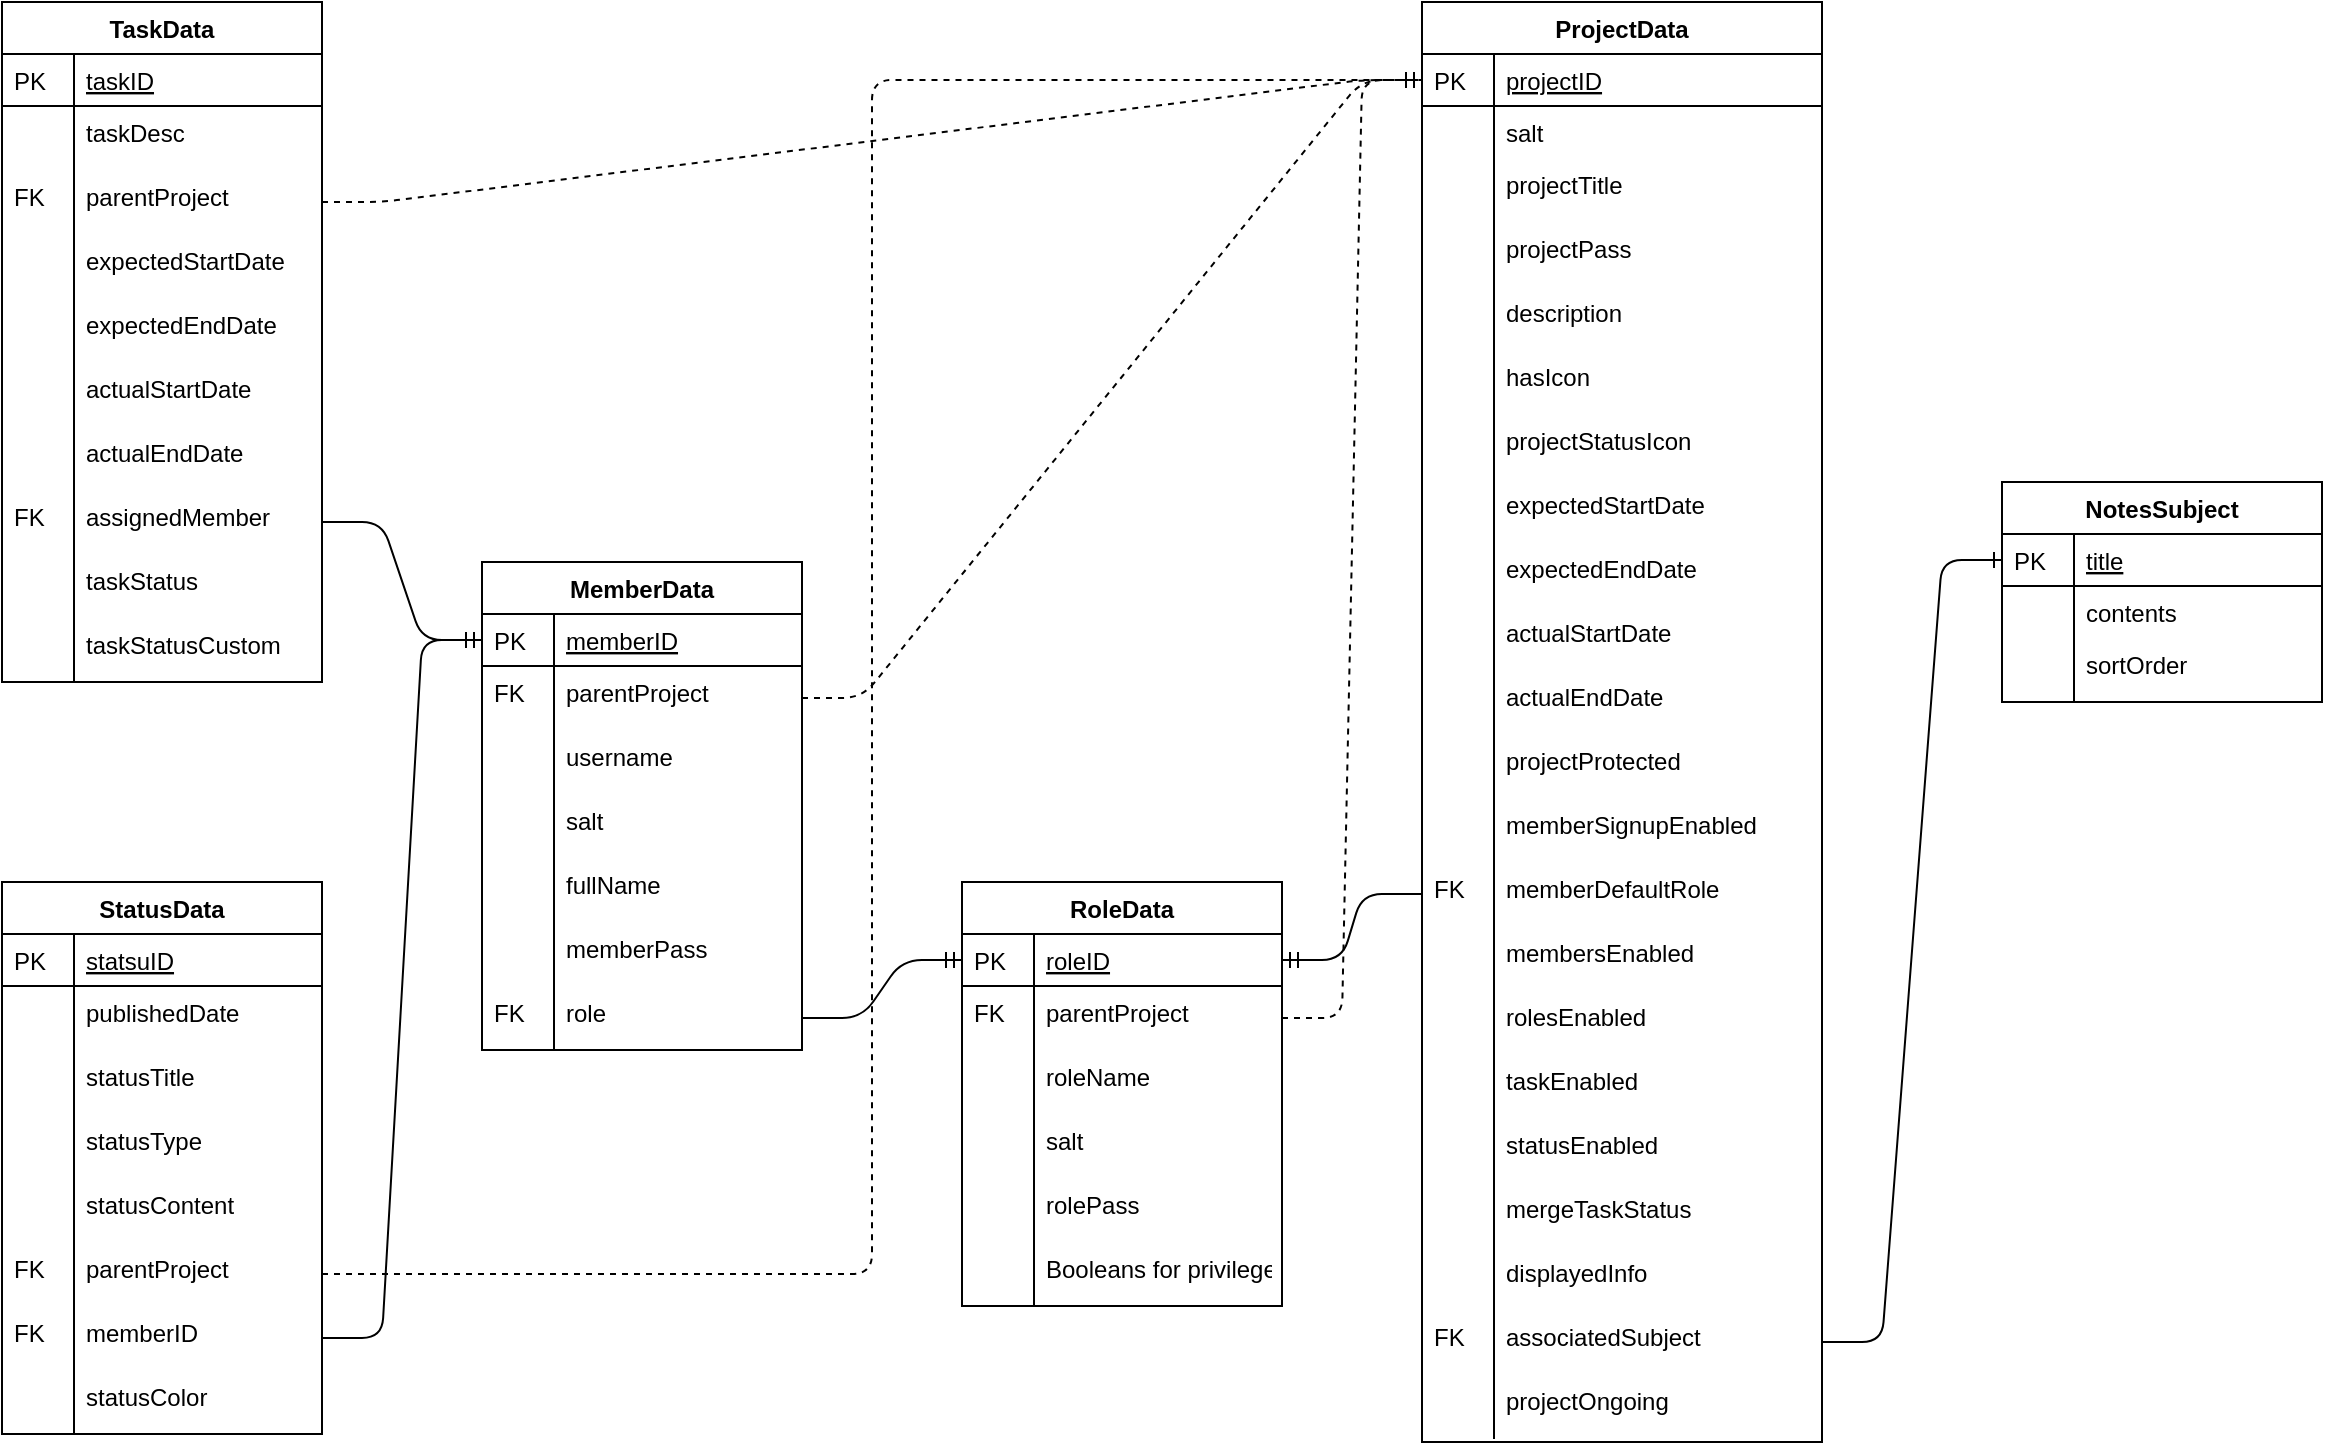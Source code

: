<mxfile version="12.9.9" type="device" pages="2"><diagram id="xsD3CoVvvqcgD_vD8BHq" name="ClientDatabase"><mxGraphModel dx="1483" dy="867" grid="1" gridSize="10" guides="1" tooltips="1" connect="1" arrows="1" fold="1" page="1" pageScale="1" pageWidth="1654" pageHeight="1169" math="0" shadow="0"><root><mxCell id="4ug0ETB4tjFKmppwM257-0"/><mxCell id="4ug0ETB4tjFKmppwM257-1" parent="4ug0ETB4tjFKmppwM257-0"/><mxCell id="Rkv4uXMclHyXCHLSk4Q7-0" value="" style="group" vertex="1" connectable="0" parent="4ug0ETB4tjFKmppwM257-1"><mxGeometry x="240" y="240" width="1160" height="720" as="geometry"/></mxCell><mxCell id="xeMONKDM-amALM6kYHSX-22" value="ProjectData" style="swimlane;fontStyle=1;childLayout=stackLayout;horizontal=1;startSize=26;horizontalStack=0;resizeParent=1;resizeLast=0;collapsible=1;marginBottom=0;rounded=0;shadow=0;strokeWidth=1;" parent="Rkv4uXMclHyXCHLSk4Q7-0" vertex="1"><mxGeometry x="710" width="200" height="720" as="geometry"><mxRectangle x="957" y="225" width="160" height="26" as="alternateBounds"/></mxGeometry></mxCell><mxCell id="xeMONKDM-amALM6kYHSX-23" value="projectID" style="shape=partialRectangle;top=0;left=0;right=0;bottom=1;align=left;verticalAlign=top;fillColor=none;spacingLeft=40;spacingRight=4;overflow=hidden;rotatable=0;points=[[0,0.5],[1,0.5]];portConstraint=eastwest;dropTarget=0;rounded=0;shadow=0;strokeWidth=1;fontStyle=4" parent="xeMONKDM-amALM6kYHSX-22" vertex="1"><mxGeometry y="26" width="200" height="26" as="geometry"/></mxCell><mxCell id="xeMONKDM-amALM6kYHSX-24" value="PK" style="shape=partialRectangle;top=0;left=0;bottom=0;fillColor=none;align=left;verticalAlign=top;spacingLeft=4;spacingRight=4;overflow=hidden;rotatable=0;points=[];portConstraint=eastwest;part=1;" parent="xeMONKDM-amALM6kYHSX-23" vertex="1" connectable="0"><mxGeometry width="36" height="26" as="geometry"/></mxCell><mxCell id="xeMONKDM-amALM6kYHSX-25" value="salt" style="shape=partialRectangle;top=0;left=0;right=0;bottom=0;align=left;verticalAlign=top;fillColor=none;spacingLeft=40;spacingRight=4;overflow=hidden;rotatable=0;points=[[0,0.5],[1,0.5]];portConstraint=eastwest;dropTarget=0;rounded=0;shadow=0;strokeWidth=1;" parent="xeMONKDM-amALM6kYHSX-22" vertex="1"><mxGeometry y="52" width="200" height="26" as="geometry"/></mxCell><mxCell id="xeMONKDM-amALM6kYHSX-26" value="" style="shape=partialRectangle;top=0;left=0;bottom=0;fillColor=none;align=left;verticalAlign=top;spacingLeft=4;spacingRight=4;overflow=hidden;rotatable=0;points=[];portConstraint=eastwest;part=1;" parent="xeMONKDM-amALM6kYHSX-25" vertex="1" connectable="0"><mxGeometry width="36" height="26" as="geometry"/></mxCell><mxCell id="xeMONKDM-amALM6kYHSX-27" value="projectTitle" style="shape=partialRectangle;top=0;left=0;right=0;bottom=0;align=left;verticalAlign=top;fillColor=none;spacingLeft=40;spacingRight=4;overflow=hidden;rotatable=0;points=[[0,0.5],[1,0.5]];portConstraint=eastwest;dropTarget=0;rounded=0;shadow=0;strokeWidth=1;" parent="xeMONKDM-amALM6kYHSX-22" vertex="1"><mxGeometry y="78" width="200" height="32" as="geometry"/></mxCell><mxCell id="xeMONKDM-amALM6kYHSX-28" value="" style="shape=partialRectangle;top=0;left=0;bottom=0;fillColor=none;align=left;verticalAlign=top;spacingLeft=4;spacingRight=4;overflow=hidden;rotatable=0;points=[];portConstraint=eastwest;part=1;" parent="xeMONKDM-amALM6kYHSX-27" vertex="1" connectable="0"><mxGeometry width="36" height="32" as="geometry"/></mxCell><mxCell id="xeMONKDM-amALM6kYHSX-29" value="projectPass" style="shape=partialRectangle;top=0;left=0;right=0;bottom=0;align=left;verticalAlign=top;fillColor=none;spacingLeft=40;spacingRight=4;overflow=hidden;rotatable=0;points=[[0,0.5],[1,0.5]];portConstraint=eastwest;dropTarget=0;rounded=0;shadow=0;strokeWidth=1;" parent="xeMONKDM-amALM6kYHSX-22" vertex="1"><mxGeometry y="110" width="200" height="32" as="geometry"/></mxCell><mxCell id="xeMONKDM-amALM6kYHSX-30" value="" style="shape=partialRectangle;top=0;left=0;bottom=0;fillColor=none;align=left;verticalAlign=top;spacingLeft=4;spacingRight=4;overflow=hidden;rotatable=0;points=[];portConstraint=eastwest;part=1;" parent="xeMONKDM-amALM6kYHSX-29" vertex="1" connectable="0"><mxGeometry width="36" height="32" as="geometry"/></mxCell><mxCell id="xeMONKDM-amALM6kYHSX-31" value="description" style="shape=partialRectangle;top=0;left=0;right=0;bottom=0;align=left;verticalAlign=top;fillColor=none;spacingLeft=40;spacingRight=4;overflow=hidden;rotatable=0;points=[[0,0.5],[1,0.5]];portConstraint=eastwest;dropTarget=0;rounded=0;shadow=0;strokeWidth=1;" parent="xeMONKDM-amALM6kYHSX-22" vertex="1"><mxGeometry y="142" width="200" height="32" as="geometry"/></mxCell><mxCell id="xeMONKDM-amALM6kYHSX-32" value="" style="shape=partialRectangle;top=0;left=0;bottom=0;fillColor=none;align=left;verticalAlign=top;spacingLeft=4;spacingRight=4;overflow=hidden;rotatable=0;points=[];portConstraint=eastwest;part=1;" parent="xeMONKDM-amALM6kYHSX-31" vertex="1" connectable="0"><mxGeometry width="36" height="32" as="geometry"/></mxCell><mxCell id="xeMONKDM-amALM6kYHSX-33" value="hasIcon" style="shape=partialRectangle;top=0;left=0;right=0;bottom=0;align=left;verticalAlign=top;fillColor=none;spacingLeft=40;spacingRight=4;overflow=hidden;rotatable=0;points=[[0,0.5],[1,0.5]];portConstraint=eastwest;dropTarget=0;rounded=0;shadow=0;strokeWidth=1;" parent="xeMONKDM-amALM6kYHSX-22" vertex="1"><mxGeometry y="174" width="200" height="32" as="geometry"/></mxCell><mxCell id="xeMONKDM-amALM6kYHSX-34" value="" style="shape=partialRectangle;top=0;left=0;bottom=0;fillColor=none;align=left;verticalAlign=top;spacingLeft=4;spacingRight=4;overflow=hidden;rotatable=0;points=[];portConstraint=eastwest;part=1;" parent="xeMONKDM-amALM6kYHSX-33" vertex="1" connectable="0"><mxGeometry width="36" height="32" as="geometry"/></mxCell><mxCell id="xeMONKDM-amALM6kYHSX-35" value="projectStatusIcon" style="shape=partialRectangle;top=0;left=0;right=0;bottom=0;align=left;verticalAlign=top;fillColor=none;spacingLeft=40;spacingRight=4;overflow=hidden;rotatable=0;points=[[0,0.5],[1,0.5]];portConstraint=eastwest;dropTarget=0;rounded=0;shadow=0;strokeWidth=1;" parent="xeMONKDM-amALM6kYHSX-22" vertex="1"><mxGeometry y="206" width="200" height="32" as="geometry"/></mxCell><mxCell id="xeMONKDM-amALM6kYHSX-36" value="" style="shape=partialRectangle;top=0;left=0;bottom=0;fillColor=none;align=left;verticalAlign=top;spacingLeft=4;spacingRight=4;overflow=hidden;rotatable=0;points=[];portConstraint=eastwest;part=1;" parent="xeMONKDM-amALM6kYHSX-35" vertex="1" connectable="0"><mxGeometry width="36" height="32" as="geometry"/></mxCell><mxCell id="xeMONKDM-amALM6kYHSX-37" value="expectedStartDate" style="shape=partialRectangle;top=0;left=0;right=0;bottom=0;align=left;verticalAlign=top;fillColor=none;spacingLeft=40;spacingRight=4;overflow=hidden;rotatable=0;points=[[0,0.5],[1,0.5]];portConstraint=eastwest;dropTarget=0;rounded=0;shadow=0;strokeWidth=1;" parent="xeMONKDM-amALM6kYHSX-22" vertex="1"><mxGeometry y="238" width="200" height="32" as="geometry"/></mxCell><mxCell id="xeMONKDM-amALM6kYHSX-38" value="" style="shape=partialRectangle;top=0;left=0;bottom=0;fillColor=none;align=left;verticalAlign=top;spacingLeft=4;spacingRight=4;overflow=hidden;rotatable=0;points=[];portConstraint=eastwest;part=1;" parent="xeMONKDM-amALM6kYHSX-37" vertex="1" connectable="0"><mxGeometry width="36" height="32" as="geometry"/></mxCell><mxCell id="xeMONKDM-amALM6kYHSX-41" value="expectedEndDate" style="shape=partialRectangle;top=0;left=0;right=0;bottom=0;align=left;verticalAlign=top;fillColor=none;spacingLeft=40;spacingRight=4;overflow=hidden;rotatable=0;points=[[0,0.5],[1,0.5]];portConstraint=eastwest;dropTarget=0;rounded=0;shadow=0;strokeWidth=1;" parent="xeMONKDM-amALM6kYHSX-22" vertex="1"><mxGeometry y="270" width="200" height="32" as="geometry"/></mxCell><mxCell id="xeMONKDM-amALM6kYHSX-42" value="" style="shape=partialRectangle;top=0;left=0;bottom=0;fillColor=none;align=left;verticalAlign=top;spacingLeft=4;spacingRight=4;overflow=hidden;rotatable=0;points=[];portConstraint=eastwest;part=1;" parent="xeMONKDM-amALM6kYHSX-41" vertex="1" connectable="0"><mxGeometry width="36" height="32" as="geometry"/></mxCell><mxCell id="xeMONKDM-amALM6kYHSX-39" value="actualStartDate" style="shape=partialRectangle;top=0;left=0;right=0;bottom=0;align=left;verticalAlign=top;fillColor=none;spacingLeft=40;spacingRight=4;overflow=hidden;rotatable=0;points=[[0,0.5],[1,0.5]];portConstraint=eastwest;dropTarget=0;rounded=0;shadow=0;strokeWidth=1;" parent="xeMONKDM-amALM6kYHSX-22" vertex="1"><mxGeometry y="302" width="200" height="32" as="geometry"/></mxCell><mxCell id="xeMONKDM-amALM6kYHSX-40" value="" style="shape=partialRectangle;top=0;left=0;bottom=0;fillColor=none;align=left;verticalAlign=top;spacingLeft=4;spacingRight=4;overflow=hidden;rotatable=0;points=[];portConstraint=eastwest;part=1;" parent="xeMONKDM-amALM6kYHSX-39" vertex="1" connectable="0"><mxGeometry width="36" height="32" as="geometry"/></mxCell><mxCell id="xeMONKDM-amALM6kYHSX-43" value="actualEndDate" style="shape=partialRectangle;top=0;left=0;right=0;bottom=0;align=left;verticalAlign=top;fillColor=none;spacingLeft=40;spacingRight=4;overflow=hidden;rotatable=0;points=[[0,0.5],[1,0.5]];portConstraint=eastwest;dropTarget=0;rounded=0;shadow=0;strokeWidth=1;" parent="xeMONKDM-amALM6kYHSX-22" vertex="1"><mxGeometry y="334" width="200" height="32" as="geometry"/></mxCell><mxCell id="xeMONKDM-amALM6kYHSX-44" value="" style="shape=partialRectangle;top=0;left=0;bottom=0;fillColor=none;align=left;verticalAlign=top;spacingLeft=4;spacingRight=4;overflow=hidden;rotatable=0;points=[];portConstraint=eastwest;part=1;" parent="xeMONKDM-amALM6kYHSX-43" vertex="1" connectable="0"><mxGeometry width="36" height="32" as="geometry"/></mxCell><mxCell id="xeMONKDM-amALM6kYHSX-45" value="projectProtected" style="shape=partialRectangle;top=0;left=0;right=0;bottom=0;align=left;verticalAlign=top;fillColor=none;spacingLeft=40;spacingRight=4;overflow=hidden;rotatable=0;points=[[0,0.5],[1,0.5]];portConstraint=eastwest;dropTarget=0;rounded=0;shadow=0;strokeWidth=1;" parent="xeMONKDM-amALM6kYHSX-22" vertex="1"><mxGeometry y="366" width="200" height="32" as="geometry"/></mxCell><mxCell id="xeMONKDM-amALM6kYHSX-46" value="" style="shape=partialRectangle;top=0;left=0;bottom=0;fillColor=none;align=left;verticalAlign=top;spacingLeft=4;spacingRight=4;overflow=hidden;rotatable=0;points=[];portConstraint=eastwest;part=1;" parent="xeMONKDM-amALM6kYHSX-45" vertex="1" connectable="0"><mxGeometry width="36" height="32" as="geometry"/></mxCell><mxCell id="xeMONKDM-amALM6kYHSX-47" value="memberSignupEnabled" style="shape=partialRectangle;top=0;left=0;right=0;bottom=0;align=left;verticalAlign=top;fillColor=none;spacingLeft=40;spacingRight=4;overflow=hidden;rotatable=0;points=[[0,0.5],[1,0.5]];portConstraint=eastwest;dropTarget=0;rounded=0;shadow=0;strokeWidth=1;" parent="xeMONKDM-amALM6kYHSX-22" vertex="1"><mxGeometry y="398" width="200" height="32" as="geometry"/></mxCell><mxCell id="xeMONKDM-amALM6kYHSX-48" value="" style="shape=partialRectangle;top=0;left=0;bottom=0;fillColor=none;align=left;verticalAlign=top;spacingLeft=4;spacingRight=4;overflow=hidden;rotatable=0;points=[];portConstraint=eastwest;part=1;" parent="xeMONKDM-amALM6kYHSX-47" vertex="1" connectable="0"><mxGeometry width="36" height="32" as="geometry"/></mxCell><mxCell id="xeMONKDM-amALM6kYHSX-51" value="memberDefaultRole" style="shape=partialRectangle;top=0;left=0;right=0;bottom=0;align=left;verticalAlign=top;fillColor=none;spacingLeft=40;spacingRight=4;overflow=hidden;rotatable=0;points=[[0,0.5],[1,0.5]];portConstraint=eastwest;dropTarget=0;rounded=0;shadow=0;strokeWidth=1;" parent="xeMONKDM-amALM6kYHSX-22" vertex="1"><mxGeometry y="430" width="200" height="32" as="geometry"/></mxCell><mxCell id="xeMONKDM-amALM6kYHSX-52" value="FK" style="shape=partialRectangle;top=0;left=0;bottom=0;fillColor=none;align=left;verticalAlign=top;spacingLeft=4;spacingRight=4;overflow=hidden;rotatable=0;points=[];portConstraint=eastwest;part=1;" parent="xeMONKDM-amALM6kYHSX-51" vertex="1" connectable="0"><mxGeometry width="36" height="32" as="geometry"/></mxCell><mxCell id="xeMONKDM-amALM6kYHSX-57" value="membersEnabled" style="shape=partialRectangle;top=0;left=0;right=0;bottom=0;align=left;verticalAlign=top;fillColor=none;spacingLeft=40;spacingRight=4;overflow=hidden;rotatable=0;points=[[0,0.5],[1,0.5]];portConstraint=eastwest;dropTarget=0;rounded=0;shadow=0;strokeWidth=1;" parent="xeMONKDM-amALM6kYHSX-22" vertex="1"><mxGeometry y="462" width="200" height="32" as="geometry"/></mxCell><mxCell id="xeMONKDM-amALM6kYHSX-58" value="" style="shape=partialRectangle;top=0;left=0;bottom=0;fillColor=none;align=left;verticalAlign=top;spacingLeft=4;spacingRight=4;overflow=hidden;rotatable=0;points=[];portConstraint=eastwest;part=1;" parent="xeMONKDM-amALM6kYHSX-57" vertex="1" connectable="0"><mxGeometry width="36" height="32" as="geometry"/></mxCell><mxCell id="xeMONKDM-amALM6kYHSX-53" value="rolesEnabled" style="shape=partialRectangle;top=0;left=0;right=0;bottom=0;align=left;verticalAlign=top;fillColor=none;spacingLeft=40;spacingRight=4;overflow=hidden;rotatable=0;points=[[0,0.5],[1,0.5]];portConstraint=eastwest;dropTarget=0;rounded=0;shadow=0;strokeWidth=1;" parent="xeMONKDM-amALM6kYHSX-22" vertex="1"><mxGeometry y="494" width="200" height="32" as="geometry"/></mxCell><mxCell id="xeMONKDM-amALM6kYHSX-54" value="" style="shape=partialRectangle;top=0;left=0;bottom=0;fillColor=none;align=left;verticalAlign=top;spacingLeft=4;spacingRight=4;overflow=hidden;rotatable=0;points=[];portConstraint=eastwest;part=1;" parent="xeMONKDM-amALM6kYHSX-53" vertex="1" connectable="0"><mxGeometry width="36" height="32" as="geometry"/></mxCell><mxCell id="xeMONKDM-amALM6kYHSX-61" value="taskEnabled" style="shape=partialRectangle;top=0;left=0;right=0;bottom=0;align=left;verticalAlign=top;fillColor=none;spacingLeft=40;spacingRight=4;overflow=hidden;rotatable=0;points=[[0,0.5],[1,0.5]];portConstraint=eastwest;dropTarget=0;rounded=0;shadow=0;strokeWidth=1;" parent="xeMONKDM-amALM6kYHSX-22" vertex="1"><mxGeometry y="526" width="200" height="32" as="geometry"/></mxCell><mxCell id="xeMONKDM-amALM6kYHSX-62" value="" style="shape=partialRectangle;top=0;left=0;bottom=0;fillColor=none;align=left;verticalAlign=top;spacingLeft=4;spacingRight=4;overflow=hidden;rotatable=0;points=[];portConstraint=eastwest;part=1;" parent="xeMONKDM-amALM6kYHSX-61" vertex="1" connectable="0"><mxGeometry width="36" height="32" as="geometry"/></mxCell><mxCell id="xeMONKDM-amALM6kYHSX-65" value="statusEnabled" style="shape=partialRectangle;top=0;left=0;right=0;bottom=0;align=left;verticalAlign=top;fillColor=none;spacingLeft=40;spacingRight=4;overflow=hidden;rotatable=0;points=[[0,0.5],[1,0.5]];portConstraint=eastwest;dropTarget=0;rounded=0;shadow=0;strokeWidth=1;" parent="xeMONKDM-amALM6kYHSX-22" vertex="1"><mxGeometry y="558" width="200" height="32" as="geometry"/></mxCell><mxCell id="xeMONKDM-amALM6kYHSX-66" value="" style="shape=partialRectangle;top=0;left=0;bottom=0;fillColor=none;align=left;verticalAlign=top;spacingLeft=4;spacingRight=4;overflow=hidden;rotatable=0;points=[];portConstraint=eastwest;part=1;" parent="xeMONKDM-amALM6kYHSX-65" vertex="1" connectable="0"><mxGeometry width="36" height="32" as="geometry"/></mxCell><mxCell id="xeMONKDM-amALM6kYHSX-69" value="mergeTaskStatus" style="shape=partialRectangle;top=0;left=0;right=0;bottom=0;align=left;verticalAlign=top;fillColor=none;spacingLeft=40;spacingRight=4;overflow=hidden;rotatable=0;points=[[0,0.5],[1,0.5]];portConstraint=eastwest;dropTarget=0;rounded=0;shadow=0;strokeWidth=1;" parent="xeMONKDM-amALM6kYHSX-22" vertex="1"><mxGeometry y="590" width="200" height="32" as="geometry"/></mxCell><mxCell id="xeMONKDM-amALM6kYHSX-70" value="" style="shape=partialRectangle;top=0;left=0;bottom=0;fillColor=none;align=left;verticalAlign=top;spacingLeft=4;spacingRight=4;overflow=hidden;rotatable=0;points=[];portConstraint=eastwest;part=1;" parent="xeMONKDM-amALM6kYHSX-69" vertex="1" connectable="0"><mxGeometry width="36" height="32" as="geometry"/></mxCell><mxCell id="xeMONKDM-amALM6kYHSX-71" value="displayedInfo" style="shape=partialRectangle;top=0;left=0;right=0;bottom=0;align=left;verticalAlign=top;fillColor=none;spacingLeft=40;spacingRight=4;overflow=hidden;rotatable=0;points=[[0,0.5],[1,0.5]];portConstraint=eastwest;dropTarget=0;rounded=0;shadow=0;strokeWidth=1;" parent="xeMONKDM-amALM6kYHSX-22" vertex="1"><mxGeometry y="622" width="200" height="32" as="geometry"/></mxCell><mxCell id="xeMONKDM-amALM6kYHSX-72" value="" style="shape=partialRectangle;top=0;left=0;bottom=0;fillColor=none;align=left;verticalAlign=top;spacingLeft=4;spacingRight=4;overflow=hidden;rotatable=0;points=[];portConstraint=eastwest;part=1;" parent="xeMONKDM-amALM6kYHSX-71" vertex="1" connectable="0"><mxGeometry width="36" height="32" as="geometry"/></mxCell><mxCell id="xeMONKDM-amALM6kYHSX-73" value="associatedSubject" style="shape=partialRectangle;top=0;left=0;right=0;bottom=0;align=left;verticalAlign=top;fillColor=none;spacingLeft=40;spacingRight=4;overflow=hidden;rotatable=0;points=[[0,0.5],[1,0.5]];portConstraint=eastwest;dropTarget=0;rounded=0;shadow=0;strokeWidth=1;" parent="xeMONKDM-amALM6kYHSX-22" vertex="1"><mxGeometry y="654" width="200" height="32" as="geometry"/></mxCell><mxCell id="xeMONKDM-amALM6kYHSX-74" value="FK" style="shape=partialRectangle;top=0;left=0;bottom=0;fillColor=none;align=left;verticalAlign=top;spacingLeft=4;spacingRight=4;overflow=hidden;rotatable=0;points=[];portConstraint=eastwest;part=1;" parent="xeMONKDM-amALM6kYHSX-73" vertex="1" connectable="0"><mxGeometry width="36" height="32" as="geometry"/></mxCell><mxCell id="xeMONKDM-amALM6kYHSX-75" value="projectOngoing" style="shape=partialRectangle;top=0;left=0;right=0;bottom=0;align=left;verticalAlign=top;fillColor=none;spacingLeft=40;spacingRight=4;overflow=hidden;rotatable=0;points=[[0,0.5],[1,0.5]];portConstraint=eastwest;dropTarget=0;rounded=0;shadow=0;strokeWidth=1;" parent="xeMONKDM-amALM6kYHSX-22" vertex="1"><mxGeometry y="686" width="200" height="32" as="geometry"/></mxCell><mxCell id="xeMONKDM-amALM6kYHSX-76" value="" style="shape=partialRectangle;top=0;left=0;bottom=0;fillColor=none;align=left;verticalAlign=top;spacingLeft=4;spacingRight=4;overflow=hidden;rotatable=0;points=[];portConstraint=eastwest;part=1;" parent="xeMONKDM-amALM6kYHSX-75" vertex="1" connectable="0"><mxGeometry width="36" height="32" as="geometry"/></mxCell><mxCell id="M0_9nocgotpegoVbQ-OJ-0" value="NotesSubject" style="swimlane;fontStyle=1;childLayout=stackLayout;horizontal=1;startSize=26;horizontalStack=0;resizeParent=1;resizeLast=0;collapsible=1;marginBottom=0;rounded=0;shadow=0;strokeWidth=1;" parent="Rkv4uXMclHyXCHLSk4Q7-0" vertex="1"><mxGeometry x="1000" y="240" width="160" height="110" as="geometry"><mxRectangle x="800" y="320" width="160" height="26" as="alternateBounds"/></mxGeometry></mxCell><mxCell id="M0_9nocgotpegoVbQ-OJ-1" value="title" style="shape=partialRectangle;top=0;left=0;right=0;bottom=1;align=left;verticalAlign=top;fillColor=none;spacingLeft=40;spacingRight=4;overflow=hidden;rotatable=0;points=[[0,0.5],[1,0.5]];portConstraint=eastwest;dropTarget=0;rounded=0;shadow=0;strokeWidth=1;fontStyle=4" parent="M0_9nocgotpegoVbQ-OJ-0" vertex="1"><mxGeometry y="26" width="160" height="26" as="geometry"/></mxCell><mxCell id="M0_9nocgotpegoVbQ-OJ-2" value="PK" style="shape=partialRectangle;top=0;left=0;bottom=0;fillColor=none;align=left;verticalAlign=top;spacingLeft=4;spacingRight=4;overflow=hidden;rotatable=0;points=[];portConstraint=eastwest;part=1;" parent="M0_9nocgotpegoVbQ-OJ-1" vertex="1" connectable="0"><mxGeometry width="36" height="26" as="geometry"/></mxCell><mxCell id="M0_9nocgotpegoVbQ-OJ-3" value="contents" style="shape=partialRectangle;top=0;left=0;right=0;bottom=0;align=left;verticalAlign=top;fillColor=none;spacingLeft=40;spacingRight=4;overflow=hidden;rotatable=0;points=[[0,0.5],[1,0.5]];portConstraint=eastwest;dropTarget=0;rounded=0;shadow=0;strokeWidth=1;" parent="M0_9nocgotpegoVbQ-OJ-0" vertex="1"><mxGeometry y="52" width="160" height="26" as="geometry"/></mxCell><mxCell id="M0_9nocgotpegoVbQ-OJ-4" value="" style="shape=partialRectangle;top=0;left=0;bottom=0;fillColor=none;align=left;verticalAlign=top;spacingLeft=4;spacingRight=4;overflow=hidden;rotatable=0;points=[];portConstraint=eastwest;part=1;" parent="M0_9nocgotpegoVbQ-OJ-3" vertex="1" connectable="0"><mxGeometry width="36" height="26" as="geometry"/></mxCell><mxCell id="M0_9nocgotpegoVbQ-OJ-5" value="sortOrder" style="shape=partialRectangle;top=0;left=0;right=0;bottom=0;align=left;verticalAlign=top;fillColor=none;spacingLeft=40;spacingRight=4;overflow=hidden;rotatable=0;points=[[0,0.5],[1,0.5]];portConstraint=eastwest;dropTarget=0;rounded=0;shadow=0;strokeWidth=1;" parent="M0_9nocgotpegoVbQ-OJ-0" vertex="1"><mxGeometry y="78" width="160" height="32" as="geometry"/></mxCell><mxCell id="M0_9nocgotpegoVbQ-OJ-6" value="" style="shape=partialRectangle;top=0;left=0;bottom=0;fillColor=none;align=left;verticalAlign=top;spacingLeft=4;spacingRight=4;overflow=hidden;rotatable=0;points=[];portConstraint=eastwest;part=1;" parent="M0_9nocgotpegoVbQ-OJ-5" vertex="1" connectable="0"><mxGeometry width="36" height="32" as="geometry"/></mxCell><mxCell id="BuRMbS2nxcBEf5u_ifw_-1" value="" style="edgeStyle=entityRelationEdgeStyle;fontSize=12;html=1;endArrow=ERone;endFill=1;exitX=1;exitY=0.5;exitDx=0;exitDy=0;entryX=0;entryY=0.5;entryDx=0;entryDy=0;" parent="Rkv4uXMclHyXCHLSk4Q7-0" source="xeMONKDM-amALM6kYHSX-73" target="M0_9nocgotpegoVbQ-OJ-1" edge="1"><mxGeometry width="100" height="100" relative="1" as="geometry"><mxPoint x="1320" y="700" as="sourcePoint"/><mxPoint x="1010" y="670" as="targetPoint"/></mxGeometry></mxCell><mxCell id="xeMONKDM-amALM6kYHSX-0" value="MemberData" style="swimlane;fontStyle=1;childLayout=stackLayout;horizontal=1;startSize=26;horizontalStack=0;resizeParent=1;resizeLast=0;collapsible=1;marginBottom=0;rounded=0;shadow=0;strokeWidth=1;" parent="Rkv4uXMclHyXCHLSk4Q7-0" vertex="1"><mxGeometry x="240" y="280" width="160" height="244" as="geometry"><mxRectangle x="360" y="80" width="160" height="26" as="alternateBounds"/></mxGeometry></mxCell><mxCell id="xeMONKDM-amALM6kYHSX-1" value="memberID" style="shape=partialRectangle;top=0;left=0;right=0;bottom=1;align=left;verticalAlign=top;fillColor=none;spacingLeft=40;spacingRight=4;overflow=hidden;rotatable=0;points=[[0,0.5],[1,0.5]];portConstraint=eastwest;dropTarget=0;rounded=0;shadow=0;strokeWidth=1;fontStyle=4" parent="xeMONKDM-amALM6kYHSX-0" vertex="1"><mxGeometry y="26" width="160" height="26" as="geometry"/></mxCell><mxCell id="xeMONKDM-amALM6kYHSX-2" value="PK" style="shape=partialRectangle;top=0;left=0;bottom=0;fillColor=none;align=left;verticalAlign=top;spacingLeft=4;spacingRight=4;overflow=hidden;rotatable=0;points=[];portConstraint=eastwest;part=1;" parent="xeMONKDM-amALM6kYHSX-1" vertex="1" connectable="0"><mxGeometry width="36" height="26" as="geometry"/></mxCell><mxCell id="xeMONKDM-amALM6kYHSX-5" value="parentProject" style="shape=partialRectangle;top=0;left=0;right=0;bottom=0;align=left;verticalAlign=top;fillColor=none;spacingLeft=40;spacingRight=4;overflow=hidden;rotatable=0;points=[[0,0.5],[1,0.5]];portConstraint=eastwest;dropTarget=0;rounded=0;shadow=0;strokeWidth=1;" parent="xeMONKDM-amALM6kYHSX-0" vertex="1"><mxGeometry y="52" width="160" height="32" as="geometry"/></mxCell><mxCell id="xeMONKDM-amALM6kYHSX-6" value="FK" style="shape=partialRectangle;top=0;left=0;bottom=0;fillColor=none;align=left;verticalAlign=top;spacingLeft=4;spacingRight=4;overflow=hidden;rotatable=0;points=[];portConstraint=eastwest;part=1;" parent="xeMONKDM-amALM6kYHSX-5" vertex="1" connectable="0"><mxGeometry width="36" height="32" as="geometry"/></mxCell><mxCell id="xeMONKDM-amALM6kYHSX-18" value="username" style="shape=partialRectangle;top=0;left=0;right=0;bottom=0;align=left;verticalAlign=top;fillColor=none;spacingLeft=40;spacingRight=4;overflow=hidden;rotatable=0;points=[[0,0.5],[1,0.5]];portConstraint=eastwest;dropTarget=0;rounded=0;shadow=0;strokeWidth=1;" parent="xeMONKDM-amALM6kYHSX-0" vertex="1"><mxGeometry y="84" width="160" height="32" as="geometry"/></mxCell><mxCell id="xeMONKDM-amALM6kYHSX-19" value="" style="shape=partialRectangle;top=0;left=0;bottom=0;fillColor=none;align=left;verticalAlign=top;spacingLeft=4;spacingRight=4;overflow=hidden;rotatable=0;points=[];portConstraint=eastwest;part=1;" parent="xeMONKDM-amALM6kYHSX-18" vertex="1" connectable="0"><mxGeometry width="36" height="32" as="geometry"/></mxCell><mxCell id="P1PO4nQHjMF8zrqFa-T9-0" value="salt" style="shape=partialRectangle;top=0;left=0;right=0;bottom=0;align=left;verticalAlign=top;fillColor=none;spacingLeft=40;spacingRight=4;overflow=hidden;rotatable=0;points=[[0,0.5],[1,0.5]];portConstraint=eastwest;dropTarget=0;rounded=0;shadow=0;strokeWidth=1;" parent="xeMONKDM-amALM6kYHSX-0" vertex="1"><mxGeometry y="116" width="160" height="32" as="geometry"/></mxCell><mxCell id="P1PO4nQHjMF8zrqFa-T9-1" value="" style="shape=partialRectangle;top=0;left=0;bottom=0;fillColor=none;align=left;verticalAlign=top;spacingLeft=4;spacingRight=4;overflow=hidden;rotatable=0;points=[];portConstraint=eastwest;part=1;" parent="P1PO4nQHjMF8zrqFa-T9-0" vertex="1" connectable="0"><mxGeometry width="36" height="32" as="geometry"/></mxCell><mxCell id="xeMONKDM-amALM6kYHSX-14" value="fullName" style="shape=partialRectangle;top=0;left=0;right=0;bottom=0;align=left;verticalAlign=top;fillColor=none;spacingLeft=40;spacingRight=4;overflow=hidden;rotatable=0;points=[[0,0.5],[1,0.5]];portConstraint=eastwest;dropTarget=0;rounded=0;shadow=0;strokeWidth=1;" parent="xeMONKDM-amALM6kYHSX-0" vertex="1"><mxGeometry y="148" width="160" height="32" as="geometry"/></mxCell><mxCell id="xeMONKDM-amALM6kYHSX-15" value="" style="shape=partialRectangle;top=0;left=0;bottom=0;fillColor=none;align=left;verticalAlign=top;spacingLeft=4;spacingRight=4;overflow=hidden;rotatable=0;points=[];portConstraint=eastwest;part=1;" parent="xeMONKDM-amALM6kYHSX-14" vertex="1" connectable="0"><mxGeometry width="36" height="32" as="geometry"/></mxCell><mxCell id="xeMONKDM-amALM6kYHSX-16" value="memberPass" style="shape=partialRectangle;top=0;left=0;right=0;bottom=0;align=left;verticalAlign=top;fillColor=none;spacingLeft=40;spacingRight=4;overflow=hidden;rotatable=0;points=[[0,0.5],[1,0.5]];portConstraint=eastwest;dropTarget=0;rounded=0;shadow=0;strokeWidth=1;" parent="xeMONKDM-amALM6kYHSX-0" vertex="1"><mxGeometry y="180" width="160" height="32" as="geometry"/></mxCell><mxCell id="xeMONKDM-amALM6kYHSX-17" value="" style="shape=partialRectangle;top=0;left=0;bottom=0;fillColor=none;align=left;verticalAlign=top;spacingLeft=4;spacingRight=4;overflow=hidden;rotatable=0;points=[];portConstraint=eastwest;part=1;" parent="xeMONKDM-amALM6kYHSX-16" vertex="1" connectable="0"><mxGeometry width="36" height="32" as="geometry"/></mxCell><mxCell id="xeMONKDM-amALM6kYHSX-20" value="role" style="shape=partialRectangle;top=0;left=0;right=0;bottom=0;align=left;verticalAlign=top;fillColor=none;spacingLeft=40;spacingRight=4;overflow=hidden;rotatable=0;points=[[0,0.5],[1,0.5]];portConstraint=eastwest;dropTarget=0;rounded=0;shadow=0;strokeWidth=1;" parent="xeMONKDM-amALM6kYHSX-0" vertex="1"><mxGeometry y="212" width="160" height="32" as="geometry"/></mxCell><mxCell id="xeMONKDM-amALM6kYHSX-21" value="FK" style="shape=partialRectangle;top=0;left=0;bottom=0;fillColor=none;align=left;verticalAlign=top;spacingLeft=4;spacingRight=4;overflow=hidden;rotatable=0;points=[];portConstraint=eastwest;part=1;" parent="xeMONKDM-amALM6kYHSX-20" vertex="1" connectable="0"><mxGeometry width="36" height="32" as="geometry"/></mxCell><mxCell id="P1PO4nQHjMF8zrqFa-T9-4" value="" style="edgeStyle=entityRelationEdgeStyle;fontSize=12;html=1;endArrow=ERmandOne;exitX=1;exitY=0.5;exitDx=0;exitDy=0;entryX=0;entryY=0.5;entryDx=0;entryDy=0;dashed=1;" parent="Rkv4uXMclHyXCHLSk4Q7-0" source="xeMONKDM-amALM6kYHSX-5" target="xeMONKDM-amALM6kYHSX-23" edge="1"><mxGeometry width="100" height="100" relative="1" as="geometry"><mxPoint x="460" y="160" as="sourcePoint"/><mxPoint x="560" y="60" as="targetPoint"/></mxGeometry></mxCell><mxCell id="lfmdaHtRYBanKji8E0ne-0" value="TaskData" style="swimlane;fontStyle=1;childLayout=stackLayout;horizontal=1;startSize=26;horizontalStack=0;resizeParent=1;resizeLast=0;collapsible=1;marginBottom=0;rounded=0;shadow=0;strokeWidth=1;" parent="Rkv4uXMclHyXCHLSk4Q7-0" vertex="1"><mxGeometry width="160" height="340" as="geometry"><mxRectangle x="360" y="80" width="160" height="26" as="alternateBounds"/></mxGeometry></mxCell><mxCell id="lfmdaHtRYBanKji8E0ne-1" value="taskID" style="shape=partialRectangle;top=0;left=0;right=0;bottom=1;align=left;verticalAlign=top;fillColor=none;spacingLeft=40;spacingRight=4;overflow=hidden;rotatable=0;points=[[0,0.5],[1,0.5]];portConstraint=eastwest;dropTarget=0;rounded=0;shadow=0;strokeWidth=1;fontStyle=4" parent="lfmdaHtRYBanKji8E0ne-0" vertex="1"><mxGeometry y="26" width="160" height="26" as="geometry"/></mxCell><mxCell id="lfmdaHtRYBanKji8E0ne-2" value="PK" style="shape=partialRectangle;top=0;left=0;bottom=0;fillColor=none;align=left;verticalAlign=top;spacingLeft=4;spacingRight=4;overflow=hidden;rotatable=0;points=[];portConstraint=eastwest;part=1;" parent="lfmdaHtRYBanKji8E0ne-1" vertex="1" connectable="0"><mxGeometry width="36" height="26" as="geometry"/></mxCell><mxCell id="lfmdaHtRYBanKji8E0ne-3" value="taskDesc" style="shape=partialRectangle;top=0;left=0;right=0;bottom=0;align=left;verticalAlign=top;fillColor=none;spacingLeft=40;spacingRight=4;overflow=hidden;rotatable=0;points=[[0,0.5],[1,0.5]];portConstraint=eastwest;dropTarget=0;rounded=0;shadow=0;strokeWidth=1;" parent="lfmdaHtRYBanKji8E0ne-0" vertex="1"><mxGeometry y="52" width="160" height="32" as="geometry"/></mxCell><mxCell id="lfmdaHtRYBanKji8E0ne-4" value="" style="shape=partialRectangle;top=0;left=0;bottom=0;fillColor=none;align=left;verticalAlign=top;spacingLeft=4;spacingRight=4;overflow=hidden;rotatable=0;points=[];portConstraint=eastwest;part=1;" parent="lfmdaHtRYBanKji8E0ne-3" vertex="1" connectable="0"><mxGeometry width="36" height="32" as="geometry"/></mxCell><mxCell id="lfmdaHtRYBanKji8E0ne-5" value="parentProject" style="shape=partialRectangle;top=0;left=0;right=0;bottom=0;align=left;verticalAlign=top;fillColor=none;spacingLeft=40;spacingRight=4;overflow=hidden;rotatable=0;points=[[0,0.5],[1,0.5]];portConstraint=eastwest;dropTarget=0;rounded=0;shadow=0;strokeWidth=1;" parent="lfmdaHtRYBanKji8E0ne-0" vertex="1"><mxGeometry y="84" width="160" height="32" as="geometry"/></mxCell><mxCell id="lfmdaHtRYBanKji8E0ne-6" value="FK" style="shape=partialRectangle;top=0;left=0;bottom=0;fillColor=none;align=left;verticalAlign=top;spacingLeft=4;spacingRight=4;overflow=hidden;rotatable=0;points=[];portConstraint=eastwest;part=1;" parent="lfmdaHtRYBanKji8E0ne-5" vertex="1" connectable="0"><mxGeometry width="36" height="32" as="geometry"/></mxCell><mxCell id="lfmdaHtRYBanKji8E0ne-7" value="expectedStartDate" style="shape=partialRectangle;top=0;left=0;right=0;bottom=0;align=left;verticalAlign=top;fillColor=none;spacingLeft=40;spacingRight=4;overflow=hidden;rotatable=0;points=[[0,0.5],[1,0.5]];portConstraint=eastwest;dropTarget=0;rounded=0;shadow=0;strokeWidth=1;" parent="lfmdaHtRYBanKji8E0ne-0" vertex="1"><mxGeometry y="116" width="160" height="32" as="geometry"/></mxCell><mxCell id="lfmdaHtRYBanKji8E0ne-8" value="" style="shape=partialRectangle;top=0;left=0;bottom=0;fillColor=none;align=left;verticalAlign=top;spacingLeft=4;spacingRight=4;overflow=hidden;rotatable=0;points=[];portConstraint=eastwest;part=1;" parent="lfmdaHtRYBanKji8E0ne-7" vertex="1" connectable="0"><mxGeometry width="36" height="32" as="geometry"/></mxCell><mxCell id="lfmdaHtRYBanKji8E0ne-9" value="expectedEndDate" style="shape=partialRectangle;top=0;left=0;right=0;bottom=0;align=left;verticalAlign=top;fillColor=none;spacingLeft=40;spacingRight=4;overflow=hidden;rotatable=0;points=[[0,0.5],[1,0.5]];portConstraint=eastwest;dropTarget=0;rounded=0;shadow=0;strokeWidth=1;" parent="lfmdaHtRYBanKji8E0ne-0" vertex="1"><mxGeometry y="148" width="160" height="32" as="geometry"/></mxCell><mxCell id="lfmdaHtRYBanKji8E0ne-10" value="" style="shape=partialRectangle;top=0;left=0;bottom=0;fillColor=none;align=left;verticalAlign=top;spacingLeft=4;spacingRight=4;overflow=hidden;rotatable=0;points=[];portConstraint=eastwest;part=1;" parent="lfmdaHtRYBanKji8E0ne-9" vertex="1" connectable="0"><mxGeometry width="36" height="32" as="geometry"/></mxCell><mxCell id="lfmdaHtRYBanKji8E0ne-11" value="actualStartDate" style="shape=partialRectangle;top=0;left=0;right=0;bottom=0;align=left;verticalAlign=top;fillColor=none;spacingLeft=40;spacingRight=4;overflow=hidden;rotatable=0;points=[[0,0.5],[1,0.5]];portConstraint=eastwest;dropTarget=0;rounded=0;shadow=0;strokeWidth=1;" parent="lfmdaHtRYBanKji8E0ne-0" vertex="1"><mxGeometry y="180" width="160" height="32" as="geometry"/></mxCell><mxCell id="lfmdaHtRYBanKji8E0ne-12" value="" style="shape=partialRectangle;top=0;left=0;bottom=0;fillColor=none;align=left;verticalAlign=top;spacingLeft=4;spacingRight=4;overflow=hidden;rotatable=0;points=[];portConstraint=eastwest;part=1;" parent="lfmdaHtRYBanKji8E0ne-11" vertex="1" connectable="0"><mxGeometry width="36" height="32" as="geometry"/></mxCell><mxCell id="lfmdaHtRYBanKji8E0ne-13" value="actualEndDate" style="shape=partialRectangle;top=0;left=0;right=0;bottom=0;align=left;verticalAlign=top;fillColor=none;spacingLeft=40;spacingRight=4;overflow=hidden;rotatable=0;points=[[0,0.5],[1,0.5]];portConstraint=eastwest;dropTarget=0;rounded=0;shadow=0;strokeWidth=1;" parent="lfmdaHtRYBanKji8E0ne-0" vertex="1"><mxGeometry y="212" width="160" height="32" as="geometry"/></mxCell><mxCell id="lfmdaHtRYBanKji8E0ne-14" value="" style="shape=partialRectangle;top=0;left=0;bottom=0;fillColor=none;align=left;verticalAlign=top;spacingLeft=4;spacingRight=4;overflow=hidden;rotatable=0;points=[];portConstraint=eastwest;part=1;" parent="lfmdaHtRYBanKji8E0ne-13" vertex="1" connectable="0"><mxGeometry width="36" height="32" as="geometry"/></mxCell><mxCell id="lfmdaHtRYBanKji8E0ne-16" value="assignedMember" style="shape=partialRectangle;top=0;left=0;right=0;bottom=0;align=left;verticalAlign=top;fillColor=none;spacingLeft=40;spacingRight=4;overflow=hidden;rotatable=0;points=[[0,0.5],[1,0.5]];portConstraint=eastwest;dropTarget=0;rounded=0;shadow=0;strokeWidth=1;" parent="lfmdaHtRYBanKji8E0ne-0" vertex="1"><mxGeometry y="244" width="160" height="32" as="geometry"/></mxCell><mxCell id="lfmdaHtRYBanKji8E0ne-17" value="FK" style="shape=partialRectangle;top=0;left=0;bottom=0;fillColor=none;align=left;verticalAlign=top;spacingLeft=4;spacingRight=4;overflow=hidden;rotatable=0;points=[];portConstraint=eastwest;part=1;" parent="lfmdaHtRYBanKji8E0ne-16" vertex="1" connectable="0"><mxGeometry width="36" height="32" as="geometry"/></mxCell><mxCell id="lfmdaHtRYBanKji8E0ne-21" value="taskStatus" style="shape=partialRectangle;top=0;left=0;right=0;bottom=0;align=left;verticalAlign=top;fillColor=none;spacingLeft=40;spacingRight=4;overflow=hidden;rotatable=0;points=[[0,0.5],[1,0.5]];portConstraint=eastwest;dropTarget=0;rounded=0;shadow=0;strokeWidth=1;" parent="lfmdaHtRYBanKji8E0ne-0" vertex="1"><mxGeometry y="276" width="160" height="32" as="geometry"/></mxCell><mxCell id="lfmdaHtRYBanKji8E0ne-22" value="" style="shape=partialRectangle;top=0;left=0;bottom=0;fillColor=none;align=left;verticalAlign=top;spacingLeft=4;spacingRight=4;overflow=hidden;rotatable=0;points=[];portConstraint=eastwest;part=1;" parent="lfmdaHtRYBanKji8E0ne-21" vertex="1" connectable="0"><mxGeometry width="36" height="32" as="geometry"/></mxCell><mxCell id="lfmdaHtRYBanKji8E0ne-19" value="taskStatusCustom" style="shape=partialRectangle;top=0;left=0;right=0;bottom=0;align=left;verticalAlign=top;fillColor=none;spacingLeft=40;spacingRight=4;overflow=hidden;rotatable=0;points=[[0,0.5],[1,0.5]];portConstraint=eastwest;dropTarget=0;rounded=0;shadow=0;strokeWidth=1;" parent="lfmdaHtRYBanKji8E0ne-0" vertex="1"><mxGeometry y="308" width="160" height="32" as="geometry"/></mxCell><mxCell id="lfmdaHtRYBanKji8E0ne-20" value="" style="shape=partialRectangle;top=0;left=0;bottom=0;fillColor=none;align=left;verticalAlign=top;spacingLeft=4;spacingRight=4;overflow=hidden;rotatable=0;points=[];portConstraint=eastwest;part=1;" parent="lfmdaHtRYBanKji8E0ne-19" vertex="1" connectable="0"><mxGeometry width="36" height="32" as="geometry"/></mxCell><mxCell id="lfmdaHtRYBanKji8E0ne-15" value="" style="edgeStyle=entityRelationEdgeStyle;fontSize=12;html=1;endArrow=ERmandOne;exitX=1;exitY=0.5;exitDx=0;exitDy=0;entryX=0;entryY=0.5;entryDx=0;entryDy=0;dashed=1;" parent="Rkv4uXMclHyXCHLSk4Q7-0" source="lfmdaHtRYBanKji8E0ne-5" target="xeMONKDM-amALM6kYHSX-23" edge="1"><mxGeometry width="100" height="100" relative="1" as="geometry"><mxPoint x="290" y="500" as="sourcePoint"/><mxPoint x="390" y="400" as="targetPoint"/></mxGeometry></mxCell><mxCell id="lfmdaHtRYBanKji8E0ne-18" value="" style="edgeStyle=entityRelationEdgeStyle;fontSize=12;html=1;endArrow=ERmandOne;exitX=1;exitY=0.5;exitDx=0;exitDy=0;entryX=0;entryY=0.5;entryDx=0;entryDy=0;" parent="Rkv4uXMclHyXCHLSk4Q7-0" source="lfmdaHtRYBanKji8E0ne-16" target="xeMONKDM-amALM6kYHSX-1" edge="1"><mxGeometry width="100" height="100" relative="1" as="geometry"><mxPoint x="320" y="210" as="sourcePoint"/><mxPoint x="420" y="110" as="targetPoint"/></mxGeometry></mxCell><mxCell id="BuRMbS2nxcBEf5u_ifw_-3" value="RoleData" style="swimlane;fontStyle=1;childLayout=stackLayout;horizontal=1;startSize=26;horizontalStack=0;resizeParent=1;resizeLast=0;collapsible=1;marginBottom=0;rounded=0;shadow=0;strokeWidth=1;" parent="Rkv4uXMclHyXCHLSk4Q7-0" vertex="1"><mxGeometry x="480" y="440" width="160" height="212" as="geometry"><mxRectangle x="360" y="80" width="160" height="26" as="alternateBounds"/></mxGeometry></mxCell><mxCell id="BuRMbS2nxcBEf5u_ifw_-4" value="roleID" style="shape=partialRectangle;top=0;left=0;right=0;bottom=1;align=left;verticalAlign=top;fillColor=none;spacingLeft=40;spacingRight=4;overflow=hidden;rotatable=0;points=[[0,0.5],[1,0.5]];portConstraint=eastwest;dropTarget=0;rounded=0;shadow=0;strokeWidth=1;fontStyle=4" parent="BuRMbS2nxcBEf5u_ifw_-3" vertex="1"><mxGeometry y="26" width="160" height="26" as="geometry"/></mxCell><mxCell id="BuRMbS2nxcBEf5u_ifw_-5" value="PK" style="shape=partialRectangle;top=0;left=0;bottom=0;fillColor=none;align=left;verticalAlign=top;spacingLeft=4;spacingRight=4;overflow=hidden;rotatable=0;points=[];portConstraint=eastwest;part=1;" parent="BuRMbS2nxcBEf5u_ifw_-4" vertex="1" connectable="0"><mxGeometry width="36" height="26" as="geometry"/></mxCell><mxCell id="BuRMbS2nxcBEf5u_ifw_-6" value="parentProject" style="shape=partialRectangle;top=0;left=0;right=0;bottom=0;align=left;verticalAlign=top;fillColor=none;spacingLeft=40;spacingRight=4;overflow=hidden;rotatable=0;points=[[0,0.5],[1,0.5]];portConstraint=eastwest;dropTarget=0;rounded=0;shadow=0;strokeWidth=1;" parent="BuRMbS2nxcBEf5u_ifw_-3" vertex="1"><mxGeometry y="52" width="160" height="32" as="geometry"/></mxCell><mxCell id="BuRMbS2nxcBEf5u_ifw_-7" value="FK" style="shape=partialRectangle;top=0;left=0;bottom=0;fillColor=none;align=left;verticalAlign=top;spacingLeft=4;spacingRight=4;overflow=hidden;rotatable=0;points=[];portConstraint=eastwest;part=1;" parent="BuRMbS2nxcBEf5u_ifw_-6" vertex="1" connectable="0"><mxGeometry width="36" height="32" as="geometry"/></mxCell><mxCell id="P1PO4nQHjMF8zrqFa-T9-5" value="roleName" style="shape=partialRectangle;top=0;left=0;right=0;bottom=0;align=left;verticalAlign=top;fillColor=none;spacingLeft=40;spacingRight=4;overflow=hidden;rotatable=0;points=[[0,0.5],[1,0.5]];portConstraint=eastwest;dropTarget=0;rounded=0;shadow=0;strokeWidth=1;" parent="BuRMbS2nxcBEf5u_ifw_-3" vertex="1"><mxGeometry y="84" width="160" height="32" as="geometry"/></mxCell><mxCell id="P1PO4nQHjMF8zrqFa-T9-6" value="" style="shape=partialRectangle;top=0;left=0;bottom=0;fillColor=none;align=left;verticalAlign=top;spacingLeft=4;spacingRight=4;overflow=hidden;rotatable=0;points=[];portConstraint=eastwest;part=1;" parent="P1PO4nQHjMF8zrqFa-T9-5" vertex="1" connectable="0"><mxGeometry width="36" height="32" as="geometry"/></mxCell><mxCell id="BuRMbS2nxcBEf5u_ifw_-8" value="salt" style="shape=partialRectangle;top=0;left=0;right=0;bottom=0;align=left;verticalAlign=top;fillColor=none;spacingLeft=40;spacingRight=4;overflow=hidden;rotatable=0;points=[[0,0.5],[1,0.5]];portConstraint=eastwest;dropTarget=0;rounded=0;shadow=0;strokeWidth=1;" parent="BuRMbS2nxcBEf5u_ifw_-3" vertex="1"><mxGeometry y="116" width="160" height="32" as="geometry"/></mxCell><mxCell id="BuRMbS2nxcBEf5u_ifw_-9" value="" style="shape=partialRectangle;top=0;left=0;bottom=0;fillColor=none;align=left;verticalAlign=top;spacingLeft=4;spacingRight=4;overflow=hidden;rotatable=0;points=[];portConstraint=eastwest;part=1;" parent="BuRMbS2nxcBEf5u_ifw_-8" vertex="1" connectable="0"><mxGeometry width="36" height="32" as="geometry"/></mxCell><mxCell id="BuRMbS2nxcBEf5u_ifw_-10" value="rolePass" style="shape=partialRectangle;top=0;left=0;right=0;bottom=0;align=left;verticalAlign=top;fillColor=none;spacingLeft=40;spacingRight=4;overflow=hidden;rotatable=0;points=[[0,0.5],[1,0.5]];portConstraint=eastwest;dropTarget=0;rounded=0;shadow=0;strokeWidth=1;" parent="BuRMbS2nxcBEf5u_ifw_-3" vertex="1"><mxGeometry y="148" width="160" height="32" as="geometry"/></mxCell><mxCell id="BuRMbS2nxcBEf5u_ifw_-11" value="" style="shape=partialRectangle;top=0;left=0;bottom=0;fillColor=none;align=left;verticalAlign=top;spacingLeft=4;spacingRight=4;overflow=hidden;rotatable=0;points=[];portConstraint=eastwest;part=1;" parent="BuRMbS2nxcBEf5u_ifw_-10" vertex="1" connectable="0"><mxGeometry width="36" height="32" as="geometry"/></mxCell><mxCell id="BuRMbS2nxcBEf5u_ifw_-12" value="Booleans for privilege" style="shape=partialRectangle;top=0;left=0;right=0;bottom=0;align=left;verticalAlign=top;fillColor=none;spacingLeft=40;spacingRight=4;overflow=hidden;rotatable=0;points=[[0,0.5],[1,0.5]];portConstraint=eastwest;dropTarget=0;rounded=0;shadow=0;strokeWidth=1;" parent="BuRMbS2nxcBEf5u_ifw_-3" vertex="1"><mxGeometry y="180" width="160" height="32" as="geometry"/></mxCell><mxCell id="BuRMbS2nxcBEf5u_ifw_-13" value="" style="shape=partialRectangle;top=0;left=0;bottom=0;fillColor=none;align=left;verticalAlign=top;spacingLeft=4;spacingRight=4;overflow=hidden;rotatable=0;points=[];portConstraint=eastwest;part=1;" parent="BuRMbS2nxcBEf5u_ifw_-12" vertex="1" connectable="0"><mxGeometry width="36" height="32" as="geometry"/></mxCell><mxCell id="P1PO4nQHjMF8zrqFa-T9-3" value="" style="edgeStyle=entityRelationEdgeStyle;fontSize=12;html=1;endArrow=none;endFill=0;entryX=0;entryY=0.5;entryDx=0;entryDy=0;exitX=1;exitY=0.5;exitDx=0;exitDy=0;startArrow=ERmandOne;startFill=0;" parent="Rkv4uXMclHyXCHLSk4Q7-0" source="BuRMbS2nxcBEf5u_ifw_-4" target="xeMONKDM-amALM6kYHSX-51" edge="1"><mxGeometry width="100" height="100" relative="1" as="geometry"><mxPoint x="410" y="630" as="sourcePoint"/><mxPoint x="510" y="530" as="targetPoint"/></mxGeometry></mxCell><mxCell id="BuRMbS2nxcBEf5u_ifw_-16" value="" style="edgeStyle=entityRelationEdgeStyle;fontSize=12;html=1;endArrow=ERmandOne;entryX=0;entryY=0.5;entryDx=0;entryDy=0;exitX=1;exitY=0.5;exitDx=0;exitDy=0;" parent="Rkv4uXMclHyXCHLSk4Q7-0" source="xeMONKDM-amALM6kYHSX-20" target="BuRMbS2nxcBEf5u_ifw_-4" edge="1"><mxGeometry width="100" height="100" relative="1" as="geometry"><mxPoint x="740" y="420" as="sourcePoint"/><mxPoint x="840" y="320" as="targetPoint"/></mxGeometry></mxCell><mxCell id="P1PO4nQHjMF8zrqFa-T9-7" value="" style="edgeStyle=entityRelationEdgeStyle;fontSize=12;html=1;endArrow=ERmandOne;exitX=1;exitY=0.5;exitDx=0;exitDy=0;entryX=0;entryY=0.5;entryDx=0;entryDy=0;dashed=1;" parent="Rkv4uXMclHyXCHLSk4Q7-0" source="BuRMbS2nxcBEf5u_ifw_-6" target="xeMONKDM-amALM6kYHSX-23" edge="1"><mxGeometry width="100" height="100" relative="1" as="geometry"><mxPoint x="410" y="78" as="sourcePoint"/><mxPoint x="720" y="49" as="targetPoint"/></mxGeometry></mxCell><mxCell id="lfmdaHtRYBanKji8E0ne-24" value="StatusData" style="swimlane;fontStyle=1;childLayout=stackLayout;horizontal=1;startSize=26;horizontalStack=0;resizeParent=1;resizeLast=0;collapsible=1;marginBottom=0;rounded=0;shadow=0;strokeWidth=1;" parent="Rkv4uXMclHyXCHLSk4Q7-0" vertex="1"><mxGeometry y="440" width="160" height="276" as="geometry"><mxRectangle x="360" y="80" width="160" height="26" as="alternateBounds"/></mxGeometry></mxCell><mxCell id="lfmdaHtRYBanKji8E0ne-25" value="statsuID" style="shape=partialRectangle;top=0;left=0;right=0;bottom=1;align=left;verticalAlign=top;fillColor=none;spacingLeft=40;spacingRight=4;overflow=hidden;rotatable=0;points=[[0,0.5],[1,0.5]];portConstraint=eastwest;dropTarget=0;rounded=0;shadow=0;strokeWidth=1;fontStyle=4" parent="lfmdaHtRYBanKji8E0ne-24" vertex="1"><mxGeometry y="26" width="160" height="26" as="geometry"/></mxCell><mxCell id="lfmdaHtRYBanKji8E0ne-26" value="PK" style="shape=partialRectangle;top=0;left=0;bottom=0;fillColor=none;align=left;verticalAlign=top;spacingLeft=4;spacingRight=4;overflow=hidden;rotatable=0;points=[];portConstraint=eastwest;part=1;" parent="lfmdaHtRYBanKji8E0ne-25" vertex="1" connectable="0"><mxGeometry width="36" height="26" as="geometry"/></mxCell><mxCell id="lfmdaHtRYBanKji8E0ne-27" value="publishedDate" style="shape=partialRectangle;top=0;left=0;right=0;bottom=0;align=left;verticalAlign=top;fillColor=none;spacingLeft=40;spacingRight=4;overflow=hidden;rotatable=0;points=[[0,0.5],[1,0.5]];portConstraint=eastwest;dropTarget=0;rounded=0;shadow=0;strokeWidth=1;" parent="lfmdaHtRYBanKji8E0ne-24" vertex="1"><mxGeometry y="52" width="160" height="32" as="geometry"/></mxCell><mxCell id="lfmdaHtRYBanKji8E0ne-28" value="" style="shape=partialRectangle;top=0;left=0;bottom=0;fillColor=none;align=left;verticalAlign=top;spacingLeft=4;spacingRight=4;overflow=hidden;rotatable=0;points=[];portConstraint=eastwest;part=1;" parent="lfmdaHtRYBanKji8E0ne-27" vertex="1" connectable="0"><mxGeometry width="36" height="32" as="geometry"/></mxCell><mxCell id="lfmdaHtRYBanKji8E0ne-29" value="statusTitle" style="shape=partialRectangle;top=0;left=0;right=0;bottom=0;align=left;verticalAlign=top;fillColor=none;spacingLeft=40;spacingRight=4;overflow=hidden;rotatable=0;points=[[0,0.5],[1,0.5]];portConstraint=eastwest;dropTarget=0;rounded=0;shadow=0;strokeWidth=1;" parent="lfmdaHtRYBanKji8E0ne-24" vertex="1"><mxGeometry y="84" width="160" height="32" as="geometry"/></mxCell><mxCell id="lfmdaHtRYBanKji8E0ne-30" value="" style="shape=partialRectangle;top=0;left=0;bottom=0;fillColor=none;align=left;verticalAlign=top;spacingLeft=4;spacingRight=4;overflow=hidden;rotatable=0;points=[];portConstraint=eastwest;part=1;" parent="lfmdaHtRYBanKji8E0ne-29" vertex="1" connectable="0"><mxGeometry width="36" height="32" as="geometry"/></mxCell><mxCell id="lfmdaHtRYBanKji8E0ne-31" value="statusType" style="shape=partialRectangle;top=0;left=0;right=0;bottom=0;align=left;verticalAlign=top;fillColor=none;spacingLeft=40;spacingRight=4;overflow=hidden;rotatable=0;points=[[0,0.5],[1,0.5]];portConstraint=eastwest;dropTarget=0;rounded=0;shadow=0;strokeWidth=1;" parent="lfmdaHtRYBanKji8E0ne-24" vertex="1"><mxGeometry y="116" width="160" height="32" as="geometry"/></mxCell><mxCell id="lfmdaHtRYBanKji8E0ne-32" value="" style="shape=partialRectangle;top=0;left=0;bottom=0;fillColor=none;align=left;verticalAlign=top;spacingLeft=4;spacingRight=4;overflow=hidden;rotatable=0;points=[];portConstraint=eastwest;part=1;" parent="lfmdaHtRYBanKji8E0ne-31" vertex="1" connectable="0"><mxGeometry width="36" height="32" as="geometry"/></mxCell><mxCell id="lfmdaHtRYBanKji8E0ne-33" value="statusContent" style="shape=partialRectangle;top=0;left=0;right=0;bottom=0;align=left;verticalAlign=top;fillColor=none;spacingLeft=40;spacingRight=4;overflow=hidden;rotatable=0;points=[[0,0.5],[1,0.5]];portConstraint=eastwest;dropTarget=0;rounded=0;shadow=0;strokeWidth=1;" parent="lfmdaHtRYBanKji8E0ne-24" vertex="1"><mxGeometry y="148" width="160" height="32" as="geometry"/></mxCell><mxCell id="lfmdaHtRYBanKji8E0ne-34" value="" style="shape=partialRectangle;top=0;left=0;bottom=0;fillColor=none;align=left;verticalAlign=top;spacingLeft=4;spacingRight=4;overflow=hidden;rotatable=0;points=[];portConstraint=eastwest;part=1;" parent="lfmdaHtRYBanKji8E0ne-33" vertex="1" connectable="0"><mxGeometry width="36" height="32" as="geometry"/></mxCell><mxCell id="lfmdaHtRYBanKji8E0ne-35" value="parentProject" style="shape=partialRectangle;top=0;left=0;right=0;bottom=0;align=left;verticalAlign=top;fillColor=none;spacingLeft=40;spacingRight=4;overflow=hidden;rotatable=0;points=[[0,0.5],[1,0.5]];portConstraint=eastwest;dropTarget=0;rounded=0;shadow=0;strokeWidth=1;" parent="lfmdaHtRYBanKji8E0ne-24" vertex="1"><mxGeometry y="180" width="160" height="32" as="geometry"/></mxCell><mxCell id="lfmdaHtRYBanKji8E0ne-36" value="FK" style="shape=partialRectangle;top=0;left=0;bottom=0;fillColor=none;align=left;verticalAlign=top;spacingLeft=4;spacingRight=4;overflow=hidden;rotatable=0;points=[];portConstraint=eastwest;part=1;" parent="lfmdaHtRYBanKji8E0ne-35" vertex="1" connectable="0"><mxGeometry width="36" height="32" as="geometry"/></mxCell><mxCell id="lfmdaHtRYBanKji8E0ne-39" value="memberID" style="shape=partialRectangle;top=0;left=0;right=0;bottom=0;align=left;verticalAlign=top;fillColor=none;spacingLeft=40;spacingRight=4;overflow=hidden;rotatable=0;points=[[0,0.5],[1,0.5]];portConstraint=eastwest;dropTarget=0;rounded=0;shadow=0;strokeWidth=1;" parent="lfmdaHtRYBanKji8E0ne-24" vertex="1"><mxGeometry y="212" width="160" height="32" as="geometry"/></mxCell><mxCell id="lfmdaHtRYBanKji8E0ne-40" value="FK" style="shape=partialRectangle;top=0;left=0;bottom=0;fillColor=none;align=left;verticalAlign=top;spacingLeft=4;spacingRight=4;overflow=hidden;rotatable=0;points=[];portConstraint=eastwest;part=1;" parent="lfmdaHtRYBanKji8E0ne-39" vertex="1" connectable="0"><mxGeometry width="36" height="32" as="geometry"/></mxCell><mxCell id="lfmdaHtRYBanKji8E0ne-41" value="statusColor" style="shape=partialRectangle;top=0;left=0;right=0;bottom=0;align=left;verticalAlign=top;fillColor=none;spacingLeft=40;spacingRight=4;overflow=hidden;rotatable=0;points=[[0,0.5],[1,0.5]];portConstraint=eastwest;dropTarget=0;rounded=0;shadow=0;strokeWidth=1;" parent="lfmdaHtRYBanKji8E0ne-24" vertex="1"><mxGeometry y="244" width="160" height="32" as="geometry"/></mxCell><mxCell id="lfmdaHtRYBanKji8E0ne-42" value="" style="shape=partialRectangle;top=0;left=0;bottom=0;fillColor=none;align=left;verticalAlign=top;spacingLeft=4;spacingRight=4;overflow=hidden;rotatable=0;points=[];portConstraint=eastwest;part=1;" parent="lfmdaHtRYBanKji8E0ne-41" vertex="1" connectable="0"><mxGeometry width="36" height="32" as="geometry"/></mxCell><mxCell id="lfmdaHtRYBanKji8E0ne-45" value="" style="edgeStyle=entityRelationEdgeStyle;fontSize=12;html=1;endArrow=ERmandOne;dashed=1;exitX=1;exitY=0.5;exitDx=0;exitDy=0;entryX=0;entryY=0.5;entryDx=0;entryDy=0;strokeColor=none;rounded=0;" parent="Rkv4uXMclHyXCHLSk4Q7-0" source="lfmdaHtRYBanKji8E0ne-35" target="xeMONKDM-amALM6kYHSX-23" edge="1"><mxGeometry width="100" height="100" relative="1" as="geometry"><mxPoint x="250" y="670" as="sourcePoint"/><mxPoint x="350" y="570" as="targetPoint"/></mxGeometry></mxCell><mxCell id="lfmdaHtRYBanKji8E0ne-46" style="edgeStyle=orthogonalEdgeStyle;orthogonalLoop=1;jettySize=auto;html=1;exitX=1;exitY=0.5;exitDx=0;exitDy=0;entryX=0;entryY=0.5;entryDx=0;entryDy=0;dashed=1;rounded=1;endArrow=ERmandOne;endFill=0;" parent="Rkv4uXMclHyXCHLSk4Q7-0" source="lfmdaHtRYBanKji8E0ne-35" target="xeMONKDM-amALM6kYHSX-23" edge="1"><mxGeometry relative="1" as="geometry"/></mxCell><mxCell id="lfmdaHtRYBanKji8E0ne-47" value="" style="edgeStyle=entityRelationEdgeStyle;fontSize=12;html=1;endArrow=ERmandOne;entryX=0;entryY=0.5;entryDx=0;entryDy=0;exitX=1;exitY=0.5;exitDx=0;exitDy=0;" parent="Rkv4uXMclHyXCHLSk4Q7-0" source="lfmdaHtRYBanKji8E0ne-39" target="xeMONKDM-amALM6kYHSX-1" edge="1"><mxGeometry width="100" height="100" relative="1" as="geometry"><mxPoint x="220" y="700" as="sourcePoint"/><mxPoint x="320" y="600" as="targetPoint"/></mxGeometry></mxCell></root></mxGraphModel></diagram><diagram id="9RrWYugnOb38ZMv3OjrU" name="ServerDatabase"><mxGraphModel dx="1221" dy="714" grid="1" gridSize="10" guides="1" tooltips="1" connect="1" arrows="1" fold="1" page="1" pageScale="1" pageWidth="1654" pageHeight="1169" math="0" shadow="0"><root><mxCell id="mmsFvT3t086cytLY0QCw-0"/><mxCell id="mmsFvT3t086cytLY0QCw-1" parent="mmsFvT3t086cytLY0QCw-0"/><mxCell id="gMzCSEkJ26rtcy3YGzWK-60" value="" style="edgeStyle=orthogonalEdgeStyle;fontSize=12;html=1;endArrow=ERmandOne;exitX=1;exitY=0.5;exitDx=0;exitDy=0;entryX=0;entryY=0.5;entryDx=0;entryDy=0;dashed=1;strokeColor=#000000;" edge="1" source="gMzCSEkJ26rtcy3YGzWK-48" target="gMzCSEkJ26rtcy3YGzWK-1" parent="mmsFvT3t086cytLY0QCw-1"><mxGeometry width="100" height="100" relative="1" as="geometry"><mxPoint x="570" as="sourcePoint"/><mxPoint x="670" y="-100" as="targetPoint"/><Array as="points"><mxPoint x="800" y="428"/><mxPoint x="800" y="119"/></Array></mxGeometry></mxCell><mxCell id="gMzCSEkJ26rtcy3YGzWK-82" value="" style="edgeStyle=entityRelationEdgeStyle;fontSize=12;html=1;endArrow=ERmandOne;exitX=1;exitY=0.5;exitDx=0;exitDy=0;entryX=0;entryY=0.5;entryDx=0;entryDy=0;dashed=1;" edge="1" source="gMzCSEkJ26rtcy3YGzWK-66" target="gMzCSEkJ26rtcy3YGzWK-1" parent="mmsFvT3t086cytLY0QCw-1"><mxGeometry width="100" height="100" relative="1" as="geometry"><mxPoint x="400" y="340" as="sourcePoint"/><mxPoint x="500" y="240" as="targetPoint"/></mxGeometry></mxCell><mxCell id="gMzCSEkJ26rtcy3YGzWK-83" value="" style="edgeStyle=entityRelationEdgeStyle;fontSize=12;html=1;endArrow=ERmandOne;exitX=1;exitY=0.5;exitDx=0;exitDy=0;entryX=0;entryY=0.5;entryDx=0;entryDy=0;" edge="1" source="gMzCSEkJ26rtcy3YGzWK-76" target="gMzCSEkJ26rtcy3YGzWK-46" parent="mmsFvT3t086cytLY0QCw-1"><mxGeometry width="100" height="100" relative="1" as="geometry"><mxPoint x="430" y="50" as="sourcePoint"/><mxPoint x="530" y="-50" as="targetPoint"/></mxGeometry></mxCell><mxCell id="gMzCSEkJ26rtcy3YGzWK-97" value="" style="edgeStyle=entityRelationEdgeStyle;fontSize=12;html=1;endArrow=none;endFill=0;entryX=0;entryY=0.5;entryDx=0;entryDy=0;exitX=1;exitY=0.5;exitDx=0;exitDy=0;startArrow=ERmandOne;startFill=0;" edge="1" source="gMzCSEkJ26rtcy3YGzWK-85" target="gMzCSEkJ26rtcy3YGzWK-27" parent="mmsFvT3t086cytLY0QCw-1"><mxGeometry width="100" height="100" relative="1" as="geometry"><mxPoint x="520" y="470" as="sourcePoint"/><mxPoint x="620" y="370" as="targetPoint"/></mxGeometry></mxCell><mxCell id="gMzCSEkJ26rtcy3YGzWK-98" value="" style="edgeStyle=entityRelationEdgeStyle;fontSize=12;html=1;endArrow=ERmandOne;entryX=0;entryY=0.5;entryDx=0;entryDy=0;exitX=1;exitY=0.5;exitDx=0;exitDy=0;" edge="1" source="gMzCSEkJ26rtcy3YGzWK-58" target="gMzCSEkJ26rtcy3YGzWK-85" parent="mmsFvT3t086cytLY0QCw-1"><mxGeometry width="100" height="100" relative="1" as="geometry"><mxPoint x="850" y="260" as="sourcePoint"/><mxPoint x="950" y="160" as="targetPoint"/></mxGeometry></mxCell><mxCell id="gMzCSEkJ26rtcy3YGzWK-99" value="" style="edgeStyle=orthogonalEdgeStyle;fontSize=12;html=1;endArrow=ERmandOne;exitX=1;exitY=0.5;exitDx=0;exitDy=0;entryX=0;entryY=0.5;entryDx=0;entryDy=0;dashed=1;" edge="1" source="gMzCSEkJ26rtcy3YGzWK-87" target="gMzCSEkJ26rtcy3YGzWK-1" parent="mmsFvT3t086cytLY0QCw-1"><mxGeometry width="100" height="100" relative="1" as="geometry"><mxPoint x="520" y="-82" as="sourcePoint"/><mxPoint x="830" y="-111" as="targetPoint"/><Array as="points"><mxPoint x="1280" y="588"/><mxPoint x="1280" y="119"/></Array></mxGeometry></mxCell><mxCell id="gMzCSEkJ26rtcy3YGzWK-117" value="" style="edgeStyle=entityRelationEdgeStyle;fontSize=12;html=1;endArrow=ERmandOne;dashed=1;exitX=1;exitY=0.5;exitDx=0;exitDy=0;entryX=0;entryY=0.5;entryDx=0;entryDy=0;strokeColor=none;rounded=0;" edge="1" source="gMzCSEkJ26rtcy3YGzWK-111" target="gMzCSEkJ26rtcy3YGzWK-1" parent="mmsFvT3t086cytLY0QCw-1"><mxGeometry width="100" height="100" relative="1" as="geometry"><mxPoint x="360" y="510" as="sourcePoint"/><mxPoint x="460" y="410" as="targetPoint"/></mxGeometry></mxCell><mxCell id="gMzCSEkJ26rtcy3YGzWK-118" style="edgeStyle=orthogonalEdgeStyle;orthogonalLoop=1;jettySize=auto;html=1;exitX=1;exitY=0.5;exitDx=0;exitDy=0;entryX=0;entryY=0.5;entryDx=0;entryDy=0;dashed=1;rounded=1;endArrow=ERmandOne;endFill=0;" edge="1" source="gMzCSEkJ26rtcy3YGzWK-111" target="gMzCSEkJ26rtcy3YGzWK-1" parent="mmsFvT3t086cytLY0QCw-1"><mxGeometry relative="1" as="geometry"><Array as="points"><mxPoint x="800" y="716"/><mxPoint x="800" y="119"/></Array></mxGeometry></mxCell><mxCell id="gMzCSEkJ26rtcy3YGzWK-119" value="" style="edgeStyle=entityRelationEdgeStyle;fontSize=12;html=1;endArrow=ERmandOne;entryX=0;entryY=0.5;entryDx=0;entryDy=0;exitX=1;exitY=0.5;exitDx=0;exitDy=0;" edge="1" source="gMzCSEkJ26rtcy3YGzWK-113" target="gMzCSEkJ26rtcy3YGzWK-46" parent="mmsFvT3t086cytLY0QCw-1"><mxGeometry width="100" height="100" relative="1" as="geometry"><mxPoint x="330" y="540" as="sourcePoint"/><mxPoint x="430" y="440" as="targetPoint"/></mxGeometry></mxCell><mxCell id="gMzCSEkJ26rtcy3YGzWK-45" value="MemberData" style="swimlane;fontStyle=1;childLayout=stackLayout;horizontal=1;startSize=26;horizontalStack=0;resizeParent=1;resizeLast=0;collapsible=1;marginBottom=0;rounded=0;shadow=0;strokeWidth=1;" vertex="1" parent="mmsFvT3t086cytLY0QCw-1"><mxGeometry x="590" y="360" width="160" height="280" as="geometry"><mxRectangle x="360" y="80" width="160" height="26" as="alternateBounds"/></mxGeometry></mxCell><mxCell id="gMzCSEkJ26rtcy3YGzWK-46" value="memberID" style="shape=partialRectangle;top=0;left=0;right=0;bottom=1;align=left;verticalAlign=top;fillColor=none;spacingLeft=40;spacingRight=4;overflow=hidden;rotatable=0;points=[[0,0.5],[1,0.5]];portConstraint=eastwest;dropTarget=0;rounded=0;shadow=0;strokeWidth=1;fontStyle=4" vertex="1" parent="gMzCSEkJ26rtcy3YGzWK-45"><mxGeometry y="26" width="160" height="26" as="geometry"/></mxCell><mxCell id="gMzCSEkJ26rtcy3YGzWK-47" value="PK" style="shape=partialRectangle;top=0;left=0;bottom=0;fillColor=none;align=left;verticalAlign=top;spacingLeft=4;spacingRight=4;overflow=hidden;rotatable=0;points=[];portConstraint=eastwest;part=1;" vertex="1" connectable="0" parent="gMzCSEkJ26rtcy3YGzWK-46"><mxGeometry width="36" height="26" as="geometry"/></mxCell><mxCell id="gMzCSEkJ26rtcy3YGzWK-48" value="parentProject" style="shape=partialRectangle;top=0;left=0;right=0;bottom=0;align=left;verticalAlign=top;fillColor=none;spacingLeft=40;spacingRight=4;overflow=hidden;rotatable=0;points=[[0,0.5],[1,0.5]];portConstraint=eastwest;dropTarget=0;rounded=0;shadow=0;strokeWidth=1;" vertex="1" parent="gMzCSEkJ26rtcy3YGzWK-45"><mxGeometry y="52" width="160" height="32" as="geometry"/></mxCell><mxCell id="gMzCSEkJ26rtcy3YGzWK-49" value="FK" style="shape=partialRectangle;top=0;left=0;bottom=0;fillColor=none;align=left;verticalAlign=top;spacingLeft=4;spacingRight=4;overflow=hidden;rotatable=0;points=[];portConstraint=eastwest;part=1;" vertex="1" connectable="0" parent="gMzCSEkJ26rtcy3YGzWK-48"><mxGeometry width="36" height="32" as="geometry"/></mxCell><mxCell id="gMzCSEkJ26rtcy3YGzWK-50" value="username" style="shape=partialRectangle;top=0;left=0;right=0;bottom=0;align=left;verticalAlign=top;fillColor=none;spacingLeft=40;spacingRight=4;overflow=hidden;rotatable=0;points=[[0,0.5],[1,0.5]];portConstraint=eastwest;dropTarget=0;rounded=0;shadow=0;strokeWidth=1;" vertex="1" parent="gMzCSEkJ26rtcy3YGzWK-45"><mxGeometry y="84" width="160" height="32" as="geometry"/></mxCell><mxCell id="gMzCSEkJ26rtcy3YGzWK-51" value="" style="shape=partialRectangle;top=0;left=0;bottom=0;fillColor=none;align=left;verticalAlign=top;spacingLeft=4;spacingRight=4;overflow=hidden;rotatable=0;points=[];portConstraint=eastwest;part=1;" vertex="1" connectable="0" parent="gMzCSEkJ26rtcy3YGzWK-50"><mxGeometry width="36" height="32" as="geometry"/></mxCell><mxCell id="gMzCSEkJ26rtcy3YGzWK-52" value="salt" style="shape=partialRectangle;top=0;left=0;right=0;bottom=0;align=left;verticalAlign=top;fillColor=none;spacingLeft=40;spacingRight=4;overflow=hidden;rotatable=0;points=[[0,0.5],[1,0.5]];portConstraint=eastwest;dropTarget=0;rounded=0;shadow=0;strokeWidth=1;" vertex="1" parent="gMzCSEkJ26rtcy3YGzWK-45"><mxGeometry y="116" width="160" height="32" as="geometry"/></mxCell><mxCell id="gMzCSEkJ26rtcy3YGzWK-53" value="" style="shape=partialRectangle;top=0;left=0;bottom=0;fillColor=none;align=left;verticalAlign=top;spacingLeft=4;spacingRight=4;overflow=hidden;rotatable=0;points=[];portConstraint=eastwest;part=1;" vertex="1" connectable="0" parent="gMzCSEkJ26rtcy3YGzWK-52"><mxGeometry width="36" height="32" as="geometry"/></mxCell><mxCell id="gMzCSEkJ26rtcy3YGzWK-54" value="fullName" style="shape=partialRectangle;top=0;left=0;right=0;bottom=0;align=left;verticalAlign=top;fillColor=none;spacingLeft=40;spacingRight=4;overflow=hidden;rotatable=0;points=[[0,0.5],[1,0.5]];portConstraint=eastwest;dropTarget=0;rounded=0;shadow=0;strokeWidth=1;" vertex="1" parent="gMzCSEkJ26rtcy3YGzWK-45"><mxGeometry y="148" width="160" height="32" as="geometry"/></mxCell><mxCell id="gMzCSEkJ26rtcy3YGzWK-55" value="" style="shape=partialRectangle;top=0;left=0;bottom=0;fillColor=none;align=left;verticalAlign=top;spacingLeft=4;spacingRight=4;overflow=hidden;rotatable=0;points=[];portConstraint=eastwest;part=1;" vertex="1" connectable="0" parent="gMzCSEkJ26rtcy3YGzWK-54"><mxGeometry width="36" height="32" as="geometry"/></mxCell><mxCell id="gMzCSEkJ26rtcy3YGzWK-56" value="memberPass" style="shape=partialRectangle;top=0;left=0;right=0;bottom=0;align=left;verticalAlign=top;fillColor=none;spacingLeft=40;spacingRight=4;overflow=hidden;rotatable=0;points=[[0,0.5],[1,0.5]];portConstraint=eastwest;dropTarget=0;rounded=0;shadow=0;strokeWidth=1;" vertex="1" parent="gMzCSEkJ26rtcy3YGzWK-45"><mxGeometry y="180" width="160" height="32" as="geometry"/></mxCell><mxCell id="gMzCSEkJ26rtcy3YGzWK-57" value="" style="shape=partialRectangle;top=0;left=0;bottom=0;fillColor=none;align=left;verticalAlign=top;spacingLeft=4;spacingRight=4;overflow=hidden;rotatable=0;points=[];portConstraint=eastwest;part=1;" vertex="1" connectable="0" parent="gMzCSEkJ26rtcy3YGzWK-56"><mxGeometry width="36" height="32" as="geometry"/></mxCell><mxCell id="gMzCSEkJ26rtcy3YGzWK-120" value="tokenList" style="shape=partialRectangle;top=0;left=0;right=0;bottom=0;align=left;verticalAlign=top;fillColor=none;spacingLeft=40;spacingRight=4;overflow=hidden;rotatable=0;points=[[0,0.5],[1,0.5]];portConstraint=eastwest;dropTarget=0;rounded=0;shadow=0;strokeWidth=1;" vertex="1" parent="gMzCSEkJ26rtcy3YGzWK-45"><mxGeometry y="212" width="160" height="32" as="geometry"/></mxCell><mxCell id="gMzCSEkJ26rtcy3YGzWK-121" value="FK" style="shape=partialRectangle;top=0;left=0;bottom=0;fillColor=none;align=left;verticalAlign=top;spacingLeft=4;spacingRight=4;overflow=hidden;rotatable=0;points=[];portConstraint=eastwest;part=1;" vertex="1" connectable="0" parent="gMzCSEkJ26rtcy3YGzWK-120"><mxGeometry width="36" height="32" as="geometry"/></mxCell><mxCell id="gMzCSEkJ26rtcy3YGzWK-58" value="role" style="shape=partialRectangle;top=0;left=0;right=0;bottom=0;align=left;verticalAlign=top;fillColor=none;spacingLeft=40;spacingRight=4;overflow=hidden;rotatable=0;points=[[0,0.5],[1,0.5]];portConstraint=eastwest;dropTarget=0;rounded=0;shadow=0;strokeWidth=1;" vertex="1" parent="gMzCSEkJ26rtcy3YGzWK-45"><mxGeometry y="244" width="160" height="32" as="geometry"/></mxCell><mxCell id="gMzCSEkJ26rtcy3YGzWK-59" value="FK" style="shape=partialRectangle;top=0;left=0;bottom=0;fillColor=none;align=left;verticalAlign=top;spacingLeft=4;spacingRight=4;overflow=hidden;rotatable=0;points=[];portConstraint=eastwest;part=1;" vertex="1" connectable="0" parent="gMzCSEkJ26rtcy3YGzWK-58"><mxGeometry width="36" height="32" as="geometry"/></mxCell><mxCell id="gMzCSEkJ26rtcy3YGzWK-61" value="TaskData" style="swimlane;fontStyle=1;childLayout=stackLayout;horizontal=1;startSize=26;horizontalStack=0;resizeParent=1;resizeLast=0;collapsible=1;marginBottom=0;rounded=0;shadow=0;strokeWidth=1;" vertex="1" parent="mmsFvT3t086cytLY0QCw-1"><mxGeometry x="350" y="80" width="160" height="340" as="geometry"><mxRectangle x="360" y="80" width="160" height="26" as="alternateBounds"/></mxGeometry></mxCell><mxCell id="gMzCSEkJ26rtcy3YGzWK-62" value="taskID" style="shape=partialRectangle;top=0;left=0;right=0;bottom=1;align=left;verticalAlign=top;fillColor=none;spacingLeft=40;spacingRight=4;overflow=hidden;rotatable=0;points=[[0,0.5],[1,0.5]];portConstraint=eastwest;dropTarget=0;rounded=0;shadow=0;strokeWidth=1;fontStyle=4" vertex="1" parent="gMzCSEkJ26rtcy3YGzWK-61"><mxGeometry y="26" width="160" height="26" as="geometry"/></mxCell><mxCell id="gMzCSEkJ26rtcy3YGzWK-63" value="PK" style="shape=partialRectangle;top=0;left=0;bottom=0;fillColor=none;align=left;verticalAlign=top;spacingLeft=4;spacingRight=4;overflow=hidden;rotatable=0;points=[];portConstraint=eastwest;part=1;" vertex="1" connectable="0" parent="gMzCSEkJ26rtcy3YGzWK-62"><mxGeometry width="36" height="26" as="geometry"/></mxCell><mxCell id="gMzCSEkJ26rtcy3YGzWK-64" value="taskDesc" style="shape=partialRectangle;top=0;left=0;right=0;bottom=0;align=left;verticalAlign=top;fillColor=none;spacingLeft=40;spacingRight=4;overflow=hidden;rotatable=0;points=[[0,0.5],[1,0.5]];portConstraint=eastwest;dropTarget=0;rounded=0;shadow=0;strokeWidth=1;" vertex="1" parent="gMzCSEkJ26rtcy3YGzWK-61"><mxGeometry y="52" width="160" height="32" as="geometry"/></mxCell><mxCell id="gMzCSEkJ26rtcy3YGzWK-65" value="" style="shape=partialRectangle;top=0;left=0;bottom=0;fillColor=none;align=left;verticalAlign=top;spacingLeft=4;spacingRight=4;overflow=hidden;rotatable=0;points=[];portConstraint=eastwest;part=1;" vertex="1" connectable="0" parent="gMzCSEkJ26rtcy3YGzWK-64"><mxGeometry width="36" height="32" as="geometry"/></mxCell><mxCell id="gMzCSEkJ26rtcy3YGzWK-66" value="parentProject" style="shape=partialRectangle;top=0;left=0;right=0;bottom=0;align=left;verticalAlign=top;fillColor=none;spacingLeft=40;spacingRight=4;overflow=hidden;rotatable=0;points=[[0,0.5],[1,0.5]];portConstraint=eastwest;dropTarget=0;rounded=0;shadow=0;strokeWidth=1;" vertex="1" parent="gMzCSEkJ26rtcy3YGzWK-61"><mxGeometry y="84" width="160" height="32" as="geometry"/></mxCell><mxCell id="gMzCSEkJ26rtcy3YGzWK-67" value="FK" style="shape=partialRectangle;top=0;left=0;bottom=0;fillColor=none;align=left;verticalAlign=top;spacingLeft=4;spacingRight=4;overflow=hidden;rotatable=0;points=[];portConstraint=eastwest;part=1;" vertex="1" connectable="0" parent="gMzCSEkJ26rtcy3YGzWK-66"><mxGeometry width="36" height="32" as="geometry"/></mxCell><mxCell id="gMzCSEkJ26rtcy3YGzWK-68" value="expectedStartDate" style="shape=partialRectangle;top=0;left=0;right=0;bottom=0;align=left;verticalAlign=top;fillColor=none;spacingLeft=40;spacingRight=4;overflow=hidden;rotatable=0;points=[[0,0.5],[1,0.5]];portConstraint=eastwest;dropTarget=0;rounded=0;shadow=0;strokeWidth=1;" vertex="1" parent="gMzCSEkJ26rtcy3YGzWK-61"><mxGeometry y="116" width="160" height="32" as="geometry"/></mxCell><mxCell id="gMzCSEkJ26rtcy3YGzWK-69" value="" style="shape=partialRectangle;top=0;left=0;bottom=0;fillColor=none;align=left;verticalAlign=top;spacingLeft=4;spacingRight=4;overflow=hidden;rotatable=0;points=[];portConstraint=eastwest;part=1;" vertex="1" connectable="0" parent="gMzCSEkJ26rtcy3YGzWK-68"><mxGeometry width="36" height="32" as="geometry"/></mxCell><mxCell id="gMzCSEkJ26rtcy3YGzWK-70" value="expectedEndDate" style="shape=partialRectangle;top=0;left=0;right=0;bottom=0;align=left;verticalAlign=top;fillColor=none;spacingLeft=40;spacingRight=4;overflow=hidden;rotatable=0;points=[[0,0.5],[1,0.5]];portConstraint=eastwest;dropTarget=0;rounded=0;shadow=0;strokeWidth=1;" vertex="1" parent="gMzCSEkJ26rtcy3YGzWK-61"><mxGeometry y="148" width="160" height="32" as="geometry"/></mxCell><mxCell id="gMzCSEkJ26rtcy3YGzWK-71" value="" style="shape=partialRectangle;top=0;left=0;bottom=0;fillColor=none;align=left;verticalAlign=top;spacingLeft=4;spacingRight=4;overflow=hidden;rotatable=0;points=[];portConstraint=eastwest;part=1;" vertex="1" connectable="0" parent="gMzCSEkJ26rtcy3YGzWK-70"><mxGeometry width="36" height="32" as="geometry"/></mxCell><mxCell id="gMzCSEkJ26rtcy3YGzWK-72" value="actualStartDate" style="shape=partialRectangle;top=0;left=0;right=0;bottom=0;align=left;verticalAlign=top;fillColor=none;spacingLeft=40;spacingRight=4;overflow=hidden;rotatable=0;points=[[0,0.5],[1,0.5]];portConstraint=eastwest;dropTarget=0;rounded=0;shadow=0;strokeWidth=1;" vertex="1" parent="gMzCSEkJ26rtcy3YGzWK-61"><mxGeometry y="180" width="160" height="32" as="geometry"/></mxCell><mxCell id="gMzCSEkJ26rtcy3YGzWK-73" value="" style="shape=partialRectangle;top=0;left=0;bottom=0;fillColor=none;align=left;verticalAlign=top;spacingLeft=4;spacingRight=4;overflow=hidden;rotatable=0;points=[];portConstraint=eastwest;part=1;" vertex="1" connectable="0" parent="gMzCSEkJ26rtcy3YGzWK-72"><mxGeometry width="36" height="32" as="geometry"/></mxCell><mxCell id="gMzCSEkJ26rtcy3YGzWK-74" value="actualEndDate" style="shape=partialRectangle;top=0;left=0;right=0;bottom=0;align=left;verticalAlign=top;fillColor=none;spacingLeft=40;spacingRight=4;overflow=hidden;rotatable=0;points=[[0,0.5],[1,0.5]];portConstraint=eastwest;dropTarget=0;rounded=0;shadow=0;strokeWidth=1;" vertex="1" parent="gMzCSEkJ26rtcy3YGzWK-61"><mxGeometry y="212" width="160" height="32" as="geometry"/></mxCell><mxCell id="gMzCSEkJ26rtcy3YGzWK-75" value="" style="shape=partialRectangle;top=0;left=0;bottom=0;fillColor=none;align=left;verticalAlign=top;spacingLeft=4;spacingRight=4;overflow=hidden;rotatable=0;points=[];portConstraint=eastwest;part=1;" vertex="1" connectable="0" parent="gMzCSEkJ26rtcy3YGzWK-74"><mxGeometry width="36" height="32" as="geometry"/></mxCell><mxCell id="gMzCSEkJ26rtcy3YGzWK-76" value="assignedMember" style="shape=partialRectangle;top=0;left=0;right=0;bottom=0;align=left;verticalAlign=top;fillColor=none;spacingLeft=40;spacingRight=4;overflow=hidden;rotatable=0;points=[[0,0.5],[1,0.5]];portConstraint=eastwest;dropTarget=0;rounded=0;shadow=0;strokeWidth=1;" vertex="1" parent="gMzCSEkJ26rtcy3YGzWK-61"><mxGeometry y="244" width="160" height="32" as="geometry"/></mxCell><mxCell id="gMzCSEkJ26rtcy3YGzWK-77" value="FK" style="shape=partialRectangle;top=0;left=0;bottom=0;fillColor=none;align=left;verticalAlign=top;spacingLeft=4;spacingRight=4;overflow=hidden;rotatable=0;points=[];portConstraint=eastwest;part=1;" vertex="1" connectable="0" parent="gMzCSEkJ26rtcy3YGzWK-76"><mxGeometry width="36" height="32" as="geometry"/></mxCell><mxCell id="gMzCSEkJ26rtcy3YGzWK-78" value="taskStatus" style="shape=partialRectangle;top=0;left=0;right=0;bottom=0;align=left;verticalAlign=top;fillColor=none;spacingLeft=40;spacingRight=4;overflow=hidden;rotatable=0;points=[[0,0.5],[1,0.5]];portConstraint=eastwest;dropTarget=0;rounded=0;shadow=0;strokeWidth=1;" vertex="1" parent="gMzCSEkJ26rtcy3YGzWK-61"><mxGeometry y="276" width="160" height="32" as="geometry"/></mxCell><mxCell id="gMzCSEkJ26rtcy3YGzWK-79" value="" style="shape=partialRectangle;top=0;left=0;bottom=0;fillColor=none;align=left;verticalAlign=top;spacingLeft=4;spacingRight=4;overflow=hidden;rotatable=0;points=[];portConstraint=eastwest;part=1;" vertex="1" connectable="0" parent="gMzCSEkJ26rtcy3YGzWK-78"><mxGeometry width="36" height="32" as="geometry"/></mxCell><mxCell id="gMzCSEkJ26rtcy3YGzWK-80" value="taskStatusCustom" style="shape=partialRectangle;top=0;left=0;right=0;bottom=0;align=left;verticalAlign=top;fillColor=none;spacingLeft=40;spacingRight=4;overflow=hidden;rotatable=0;points=[[0,0.5],[1,0.5]];portConstraint=eastwest;dropTarget=0;rounded=0;shadow=0;strokeWidth=1;" vertex="1" parent="gMzCSEkJ26rtcy3YGzWK-61"><mxGeometry y="308" width="160" height="32" as="geometry"/></mxCell><mxCell id="gMzCSEkJ26rtcy3YGzWK-81" value="" style="shape=partialRectangle;top=0;left=0;bottom=0;fillColor=none;align=left;verticalAlign=top;spacingLeft=4;spacingRight=4;overflow=hidden;rotatable=0;points=[];portConstraint=eastwest;part=1;" vertex="1" connectable="0" parent="gMzCSEkJ26rtcy3YGzWK-80"><mxGeometry width="36" height="32" as="geometry"/></mxCell><mxCell id="gMzCSEkJ26rtcy3YGzWK-84" value="RoleData" style="swimlane;fontStyle=1;childLayout=stackLayout;horizontal=1;startSize=26;horizontalStack=0;resizeParent=1;resizeLast=0;collapsible=1;marginBottom=0;rounded=0;shadow=0;strokeWidth=1;" vertex="1" parent="mmsFvT3t086cytLY0QCw-1"><mxGeometry x="830" y="520" width="160" height="244" as="geometry"><mxRectangle x="360" y="80" width="160" height="26" as="alternateBounds"/></mxGeometry></mxCell><mxCell id="gMzCSEkJ26rtcy3YGzWK-85" value="roleID" style="shape=partialRectangle;top=0;left=0;right=0;bottom=1;align=left;verticalAlign=top;fillColor=none;spacingLeft=40;spacingRight=4;overflow=hidden;rotatable=0;points=[[0,0.5],[1,0.5]];portConstraint=eastwest;dropTarget=0;rounded=0;shadow=0;strokeWidth=1;fontStyle=4" vertex="1" parent="gMzCSEkJ26rtcy3YGzWK-84"><mxGeometry y="26" width="160" height="26" as="geometry"/></mxCell><mxCell id="gMzCSEkJ26rtcy3YGzWK-86" value="PK" style="shape=partialRectangle;top=0;left=0;bottom=0;fillColor=none;align=left;verticalAlign=top;spacingLeft=4;spacingRight=4;overflow=hidden;rotatable=0;points=[];portConstraint=eastwest;part=1;" vertex="1" connectable="0" parent="gMzCSEkJ26rtcy3YGzWK-85"><mxGeometry width="36" height="26" as="geometry"/></mxCell><mxCell id="gMzCSEkJ26rtcy3YGzWK-87" value="parentProject" style="shape=partialRectangle;top=0;left=0;right=0;bottom=0;align=left;verticalAlign=top;fillColor=none;spacingLeft=40;spacingRight=4;overflow=hidden;rotatable=0;points=[[0,0.5],[1,0.5]];portConstraint=eastwest;dropTarget=0;rounded=0;shadow=0;strokeWidth=1;" vertex="1" parent="gMzCSEkJ26rtcy3YGzWK-84"><mxGeometry y="52" width="160" height="32" as="geometry"/></mxCell><mxCell id="gMzCSEkJ26rtcy3YGzWK-88" value="FK" style="shape=partialRectangle;top=0;left=0;bottom=0;fillColor=none;align=left;verticalAlign=top;spacingLeft=4;spacingRight=4;overflow=hidden;rotatable=0;points=[];portConstraint=eastwest;part=1;" vertex="1" connectable="0" parent="gMzCSEkJ26rtcy3YGzWK-87"><mxGeometry width="36" height="32" as="geometry"/></mxCell><mxCell id="gMzCSEkJ26rtcy3YGzWK-89" value="roleName" style="shape=partialRectangle;top=0;left=0;right=0;bottom=0;align=left;verticalAlign=top;fillColor=none;spacingLeft=40;spacingRight=4;overflow=hidden;rotatable=0;points=[[0,0.5],[1,0.5]];portConstraint=eastwest;dropTarget=0;rounded=0;shadow=0;strokeWidth=1;" vertex="1" parent="gMzCSEkJ26rtcy3YGzWK-84"><mxGeometry y="84" width="160" height="32" as="geometry"/></mxCell><mxCell id="gMzCSEkJ26rtcy3YGzWK-90" value="" style="shape=partialRectangle;top=0;left=0;bottom=0;fillColor=none;align=left;verticalAlign=top;spacingLeft=4;spacingRight=4;overflow=hidden;rotatable=0;points=[];portConstraint=eastwest;part=1;" vertex="1" connectable="0" parent="gMzCSEkJ26rtcy3YGzWK-89"><mxGeometry width="36" height="32" as="geometry"/></mxCell><mxCell id="gMzCSEkJ26rtcy3YGzWK-91" value="salt" style="shape=partialRectangle;top=0;left=0;right=0;bottom=0;align=left;verticalAlign=top;fillColor=none;spacingLeft=40;spacingRight=4;overflow=hidden;rotatable=0;points=[[0,0.5],[1,0.5]];portConstraint=eastwest;dropTarget=0;rounded=0;shadow=0;strokeWidth=1;" vertex="1" parent="gMzCSEkJ26rtcy3YGzWK-84"><mxGeometry y="116" width="160" height="32" as="geometry"/></mxCell><mxCell id="gMzCSEkJ26rtcy3YGzWK-92" value="" style="shape=partialRectangle;top=0;left=0;bottom=0;fillColor=none;align=left;verticalAlign=top;spacingLeft=4;spacingRight=4;overflow=hidden;rotatable=0;points=[];portConstraint=eastwest;part=1;" vertex="1" connectable="0" parent="gMzCSEkJ26rtcy3YGzWK-91"><mxGeometry width="36" height="32" as="geometry"/></mxCell><mxCell id="gMzCSEkJ26rtcy3YGzWK-93" value="rolePass" style="shape=partialRectangle;top=0;left=0;right=0;bottom=0;align=left;verticalAlign=top;fillColor=none;spacingLeft=40;spacingRight=4;overflow=hidden;rotatable=0;points=[[0,0.5],[1,0.5]];portConstraint=eastwest;dropTarget=0;rounded=0;shadow=0;strokeWidth=1;" vertex="1" parent="gMzCSEkJ26rtcy3YGzWK-84"><mxGeometry y="148" width="160" height="32" as="geometry"/></mxCell><mxCell id="gMzCSEkJ26rtcy3YGzWK-94" value="" style="shape=partialRectangle;top=0;left=0;bottom=0;fillColor=none;align=left;verticalAlign=top;spacingLeft=4;spacingRight=4;overflow=hidden;rotatable=0;points=[];portConstraint=eastwest;part=1;" vertex="1" connectable="0" parent="gMzCSEkJ26rtcy3YGzWK-93"><mxGeometry width="36" height="32" as="geometry"/></mxCell><mxCell id="gMzCSEkJ26rtcy3YGzWK-95" value="Booleans for privilege" style="shape=partialRectangle;top=0;left=0;right=0;bottom=0;align=left;verticalAlign=top;fillColor=none;spacingLeft=40;spacingRight=4;overflow=hidden;rotatable=0;points=[[0,0.5],[1,0.5]];portConstraint=eastwest;dropTarget=0;rounded=0;shadow=0;strokeWidth=1;" vertex="1" parent="gMzCSEkJ26rtcy3YGzWK-84"><mxGeometry y="180" width="160" height="32" as="geometry"/></mxCell><mxCell id="gMzCSEkJ26rtcy3YGzWK-96" value="" style="shape=partialRectangle;top=0;left=0;bottom=0;fillColor=none;align=left;verticalAlign=top;spacingLeft=4;spacingRight=4;overflow=hidden;rotatable=0;points=[];portConstraint=eastwest;part=1;" vertex="1" connectable="0" parent="gMzCSEkJ26rtcy3YGzWK-95"><mxGeometry width="36" height="32" as="geometry"/></mxCell><mxCell id="gMzCSEkJ26rtcy3YGzWK-128" value="tokenList" style="shape=partialRectangle;top=0;left=0;right=0;bottom=0;align=left;verticalAlign=top;fillColor=none;spacingLeft=40;spacingRight=4;overflow=hidden;rotatable=0;points=[[0,0.5],[1,0.5]];portConstraint=eastwest;dropTarget=0;rounded=0;shadow=0;strokeWidth=1;" vertex="1" parent="gMzCSEkJ26rtcy3YGzWK-84"><mxGeometry y="212" width="160" height="32" as="geometry"/></mxCell><mxCell id="gMzCSEkJ26rtcy3YGzWK-129" value="FK" style="shape=partialRectangle;top=0;left=0;bottom=0;fillColor=none;align=left;verticalAlign=top;spacingLeft=4;spacingRight=4;overflow=hidden;rotatable=0;points=[];portConstraint=eastwest;part=1;" vertex="1" connectable="0" parent="gMzCSEkJ26rtcy3YGzWK-128"><mxGeometry width="36" height="32" as="geometry"/></mxCell><mxCell id="gMzCSEkJ26rtcy3YGzWK-100" value="StatusData" style="swimlane;fontStyle=1;childLayout=stackLayout;horizontal=1;startSize=26;horizontalStack=0;resizeParent=1;resizeLast=0;collapsible=1;marginBottom=0;rounded=0;shadow=0;strokeWidth=1;" vertex="1" parent="mmsFvT3t086cytLY0QCw-1"><mxGeometry x="350" y="520" width="160" height="276" as="geometry"><mxRectangle x="360" y="80" width="160" height="26" as="alternateBounds"/></mxGeometry></mxCell><mxCell id="gMzCSEkJ26rtcy3YGzWK-101" value="statsuID" style="shape=partialRectangle;top=0;left=0;right=0;bottom=1;align=left;verticalAlign=top;fillColor=none;spacingLeft=40;spacingRight=4;overflow=hidden;rotatable=0;points=[[0,0.5],[1,0.5]];portConstraint=eastwest;dropTarget=0;rounded=0;shadow=0;strokeWidth=1;fontStyle=4" vertex="1" parent="gMzCSEkJ26rtcy3YGzWK-100"><mxGeometry y="26" width="160" height="26" as="geometry"/></mxCell><mxCell id="gMzCSEkJ26rtcy3YGzWK-102" value="PK" style="shape=partialRectangle;top=0;left=0;bottom=0;fillColor=none;align=left;verticalAlign=top;spacingLeft=4;spacingRight=4;overflow=hidden;rotatable=0;points=[];portConstraint=eastwest;part=1;" vertex="1" connectable="0" parent="gMzCSEkJ26rtcy3YGzWK-101"><mxGeometry width="36" height="26" as="geometry"/></mxCell><mxCell id="gMzCSEkJ26rtcy3YGzWK-103" value="publishedDate" style="shape=partialRectangle;top=0;left=0;right=0;bottom=0;align=left;verticalAlign=top;fillColor=none;spacingLeft=40;spacingRight=4;overflow=hidden;rotatable=0;points=[[0,0.5],[1,0.5]];portConstraint=eastwest;dropTarget=0;rounded=0;shadow=0;strokeWidth=1;" vertex="1" parent="gMzCSEkJ26rtcy3YGzWK-100"><mxGeometry y="52" width="160" height="32" as="geometry"/></mxCell><mxCell id="gMzCSEkJ26rtcy3YGzWK-104" value="" style="shape=partialRectangle;top=0;left=0;bottom=0;fillColor=none;align=left;verticalAlign=top;spacingLeft=4;spacingRight=4;overflow=hidden;rotatable=0;points=[];portConstraint=eastwest;part=1;" vertex="1" connectable="0" parent="gMzCSEkJ26rtcy3YGzWK-103"><mxGeometry width="36" height="32" as="geometry"/></mxCell><mxCell id="gMzCSEkJ26rtcy3YGzWK-105" value="statusTitle" style="shape=partialRectangle;top=0;left=0;right=0;bottom=0;align=left;verticalAlign=top;fillColor=none;spacingLeft=40;spacingRight=4;overflow=hidden;rotatable=0;points=[[0,0.5],[1,0.5]];portConstraint=eastwest;dropTarget=0;rounded=0;shadow=0;strokeWidth=1;" vertex="1" parent="gMzCSEkJ26rtcy3YGzWK-100"><mxGeometry y="84" width="160" height="32" as="geometry"/></mxCell><mxCell id="gMzCSEkJ26rtcy3YGzWK-106" value="" style="shape=partialRectangle;top=0;left=0;bottom=0;fillColor=none;align=left;verticalAlign=top;spacingLeft=4;spacingRight=4;overflow=hidden;rotatable=0;points=[];portConstraint=eastwest;part=1;" vertex="1" connectable="0" parent="gMzCSEkJ26rtcy3YGzWK-105"><mxGeometry width="36" height="32" as="geometry"/></mxCell><mxCell id="gMzCSEkJ26rtcy3YGzWK-107" value="statusType" style="shape=partialRectangle;top=0;left=0;right=0;bottom=0;align=left;verticalAlign=top;fillColor=none;spacingLeft=40;spacingRight=4;overflow=hidden;rotatable=0;points=[[0,0.5],[1,0.5]];portConstraint=eastwest;dropTarget=0;rounded=0;shadow=0;strokeWidth=1;" vertex="1" parent="gMzCSEkJ26rtcy3YGzWK-100"><mxGeometry y="116" width="160" height="32" as="geometry"/></mxCell><mxCell id="gMzCSEkJ26rtcy3YGzWK-108" value="" style="shape=partialRectangle;top=0;left=0;bottom=0;fillColor=none;align=left;verticalAlign=top;spacingLeft=4;spacingRight=4;overflow=hidden;rotatable=0;points=[];portConstraint=eastwest;part=1;" vertex="1" connectable="0" parent="gMzCSEkJ26rtcy3YGzWK-107"><mxGeometry width="36" height="32" as="geometry"/></mxCell><mxCell id="gMzCSEkJ26rtcy3YGzWK-109" value="statusContent" style="shape=partialRectangle;top=0;left=0;right=0;bottom=0;align=left;verticalAlign=top;fillColor=none;spacingLeft=40;spacingRight=4;overflow=hidden;rotatable=0;points=[[0,0.5],[1,0.5]];portConstraint=eastwest;dropTarget=0;rounded=0;shadow=0;strokeWidth=1;" vertex="1" parent="gMzCSEkJ26rtcy3YGzWK-100"><mxGeometry y="148" width="160" height="32" as="geometry"/></mxCell><mxCell id="gMzCSEkJ26rtcy3YGzWK-110" value="" style="shape=partialRectangle;top=0;left=0;bottom=0;fillColor=none;align=left;verticalAlign=top;spacingLeft=4;spacingRight=4;overflow=hidden;rotatable=0;points=[];portConstraint=eastwest;part=1;" vertex="1" connectable="0" parent="gMzCSEkJ26rtcy3YGzWK-109"><mxGeometry width="36" height="32" as="geometry"/></mxCell><mxCell id="gMzCSEkJ26rtcy3YGzWK-111" value="parentProject" style="shape=partialRectangle;top=0;left=0;right=0;bottom=0;align=left;verticalAlign=top;fillColor=none;spacingLeft=40;spacingRight=4;overflow=hidden;rotatable=0;points=[[0,0.5],[1,0.5]];portConstraint=eastwest;dropTarget=0;rounded=0;shadow=0;strokeWidth=1;" vertex="1" parent="gMzCSEkJ26rtcy3YGzWK-100"><mxGeometry y="180" width="160" height="32" as="geometry"/></mxCell><mxCell id="gMzCSEkJ26rtcy3YGzWK-112" value="FK" style="shape=partialRectangle;top=0;left=0;bottom=0;fillColor=none;align=left;verticalAlign=top;spacingLeft=4;spacingRight=4;overflow=hidden;rotatable=0;points=[];portConstraint=eastwest;part=1;" vertex="1" connectable="0" parent="gMzCSEkJ26rtcy3YGzWK-111"><mxGeometry width="36" height="32" as="geometry"/></mxCell><mxCell id="gMzCSEkJ26rtcy3YGzWK-113" value="memberID" style="shape=partialRectangle;top=0;left=0;right=0;bottom=0;align=left;verticalAlign=top;fillColor=none;spacingLeft=40;spacingRight=4;overflow=hidden;rotatable=0;points=[[0,0.5],[1,0.5]];portConstraint=eastwest;dropTarget=0;rounded=0;shadow=0;strokeWidth=1;" vertex="1" parent="gMzCSEkJ26rtcy3YGzWK-100"><mxGeometry y="212" width="160" height="32" as="geometry"/></mxCell><mxCell id="gMzCSEkJ26rtcy3YGzWK-114" value="FK" style="shape=partialRectangle;top=0;left=0;bottom=0;fillColor=none;align=left;verticalAlign=top;spacingLeft=4;spacingRight=4;overflow=hidden;rotatable=0;points=[];portConstraint=eastwest;part=1;" vertex="1" connectable="0" parent="gMzCSEkJ26rtcy3YGzWK-113"><mxGeometry width="36" height="32" as="geometry"/></mxCell><mxCell id="gMzCSEkJ26rtcy3YGzWK-115" value="statusColor" style="shape=partialRectangle;top=0;left=0;right=0;bottom=0;align=left;verticalAlign=top;fillColor=none;spacingLeft=40;spacingRight=4;overflow=hidden;rotatable=0;points=[[0,0.5],[1,0.5]];portConstraint=eastwest;dropTarget=0;rounded=0;shadow=0;strokeWidth=1;" vertex="1" parent="gMzCSEkJ26rtcy3YGzWK-100"><mxGeometry y="244" width="160" height="32" as="geometry"/></mxCell><mxCell id="gMzCSEkJ26rtcy3YGzWK-116" value="" style="shape=partialRectangle;top=0;left=0;bottom=0;fillColor=none;align=left;verticalAlign=top;spacingLeft=4;spacingRight=4;overflow=hidden;rotatable=0;points=[];portConstraint=eastwest;part=1;" vertex="1" connectable="0" parent="gMzCSEkJ26rtcy3YGzWK-115"><mxGeometry width="36" height="32" as="geometry"/></mxCell><mxCell id="gMzCSEkJ26rtcy3YGzWK-0" value="ProjectData" style="swimlane;fontStyle=1;childLayout=stackLayout;horizontal=1;startSize=26;horizontalStack=0;resizeParent=1;resizeLast=0;collapsible=1;marginBottom=0;rounded=0;shadow=0;strokeWidth=1;" vertex="1" parent="mmsFvT3t086cytLY0QCw-1"><mxGeometry x="1320" y="80" width="200" height="720" as="geometry"><mxRectangle x="957" y="225" width="160" height="26" as="alternateBounds"/></mxGeometry></mxCell><mxCell id="gMzCSEkJ26rtcy3YGzWK-1" value="projectID" style="shape=partialRectangle;top=0;left=0;right=0;bottom=1;align=left;verticalAlign=top;fillColor=none;spacingLeft=40;spacingRight=4;overflow=hidden;rotatable=0;points=[[0,0.5],[1,0.5]];portConstraint=eastwest;dropTarget=0;rounded=0;shadow=0;strokeWidth=1;fontStyle=4" vertex="1" parent="gMzCSEkJ26rtcy3YGzWK-0"><mxGeometry y="26" width="200" height="26" as="geometry"/></mxCell><mxCell id="gMzCSEkJ26rtcy3YGzWK-2" value="PK" style="shape=partialRectangle;top=0;left=0;bottom=0;fillColor=none;align=left;verticalAlign=top;spacingLeft=4;spacingRight=4;overflow=hidden;rotatable=0;points=[];portConstraint=eastwest;part=1;" vertex="1" connectable="0" parent="gMzCSEkJ26rtcy3YGzWK-1"><mxGeometry width="36" height="26" as="geometry"/></mxCell><mxCell id="gMzCSEkJ26rtcy3YGzWK-3" value="salt" style="shape=partialRectangle;top=0;left=0;right=0;bottom=0;align=left;verticalAlign=top;fillColor=none;spacingLeft=40;spacingRight=4;overflow=hidden;rotatable=0;points=[[0,0.5],[1,0.5]];portConstraint=eastwest;dropTarget=0;rounded=0;shadow=0;strokeWidth=1;" vertex="1" parent="gMzCSEkJ26rtcy3YGzWK-0"><mxGeometry y="52" width="200" height="26" as="geometry"/></mxCell><mxCell id="gMzCSEkJ26rtcy3YGzWK-4" value="" style="shape=partialRectangle;top=0;left=0;bottom=0;fillColor=none;align=left;verticalAlign=top;spacingLeft=4;spacingRight=4;overflow=hidden;rotatable=0;points=[];portConstraint=eastwest;part=1;" vertex="1" connectable="0" parent="gMzCSEkJ26rtcy3YGzWK-3"><mxGeometry width="36" height="26" as="geometry"/></mxCell><mxCell id="gMzCSEkJ26rtcy3YGzWK-5" value="projectTitle" style="shape=partialRectangle;top=0;left=0;right=0;bottom=0;align=left;verticalAlign=top;fillColor=none;spacingLeft=40;spacingRight=4;overflow=hidden;rotatable=0;points=[[0,0.5],[1,0.5]];portConstraint=eastwest;dropTarget=0;rounded=0;shadow=0;strokeWidth=1;" vertex="1" parent="gMzCSEkJ26rtcy3YGzWK-0"><mxGeometry y="78" width="200" height="32" as="geometry"/></mxCell><mxCell id="gMzCSEkJ26rtcy3YGzWK-6" value="" style="shape=partialRectangle;top=0;left=0;bottom=0;fillColor=none;align=left;verticalAlign=top;spacingLeft=4;spacingRight=4;overflow=hidden;rotatable=0;points=[];portConstraint=eastwest;part=1;" vertex="1" connectable="0" parent="gMzCSEkJ26rtcy3YGzWK-5"><mxGeometry width="36" height="32" as="geometry"/></mxCell><mxCell id="gMzCSEkJ26rtcy3YGzWK-7" value="projectPass" style="shape=partialRectangle;top=0;left=0;right=0;bottom=0;align=left;verticalAlign=top;fillColor=none;spacingLeft=40;spacingRight=4;overflow=hidden;rotatable=0;points=[[0,0.5],[1,0.5]];portConstraint=eastwest;dropTarget=0;rounded=0;shadow=0;strokeWidth=1;" vertex="1" parent="gMzCSEkJ26rtcy3YGzWK-0"><mxGeometry y="110" width="200" height="32" as="geometry"/></mxCell><mxCell id="gMzCSEkJ26rtcy3YGzWK-8" value="" style="shape=partialRectangle;top=0;left=0;bottom=0;fillColor=none;align=left;verticalAlign=top;spacingLeft=4;spacingRight=4;overflow=hidden;rotatable=0;points=[];portConstraint=eastwest;part=1;" vertex="1" connectable="0" parent="gMzCSEkJ26rtcy3YGzWK-7"><mxGeometry width="36" height="32" as="geometry"/></mxCell><mxCell id="gMzCSEkJ26rtcy3YGzWK-9" value="description" style="shape=partialRectangle;top=0;left=0;right=0;bottom=0;align=left;verticalAlign=top;fillColor=none;spacingLeft=40;spacingRight=4;overflow=hidden;rotatable=0;points=[[0,0.5],[1,0.5]];portConstraint=eastwest;dropTarget=0;rounded=0;shadow=0;strokeWidth=1;" vertex="1" parent="gMzCSEkJ26rtcy3YGzWK-0"><mxGeometry y="142" width="200" height="32" as="geometry"/></mxCell><mxCell id="gMzCSEkJ26rtcy3YGzWK-10" value="" style="shape=partialRectangle;top=0;left=0;bottom=0;fillColor=none;align=left;verticalAlign=top;spacingLeft=4;spacingRight=4;overflow=hidden;rotatable=0;points=[];portConstraint=eastwest;part=1;" vertex="1" connectable="0" parent="gMzCSEkJ26rtcy3YGzWK-9"><mxGeometry width="36" height="32" as="geometry"/></mxCell><mxCell id="gMzCSEkJ26rtcy3YGzWK-11" value="hasIcon" style="shape=partialRectangle;top=0;left=0;right=0;bottom=0;align=left;verticalAlign=top;fillColor=none;spacingLeft=40;spacingRight=4;overflow=hidden;rotatable=0;points=[[0,0.5],[1,0.5]];portConstraint=eastwest;dropTarget=0;rounded=0;shadow=0;strokeWidth=1;" vertex="1" parent="gMzCSEkJ26rtcy3YGzWK-0"><mxGeometry y="174" width="200" height="32" as="geometry"/></mxCell><mxCell id="gMzCSEkJ26rtcy3YGzWK-12" value="" style="shape=partialRectangle;top=0;left=0;bottom=0;fillColor=none;align=left;verticalAlign=top;spacingLeft=4;spacingRight=4;overflow=hidden;rotatable=0;points=[];portConstraint=eastwest;part=1;" vertex="1" connectable="0" parent="gMzCSEkJ26rtcy3YGzWK-11"><mxGeometry width="36" height="32" as="geometry"/></mxCell><mxCell id="gMzCSEkJ26rtcy3YGzWK-13" value="projectStatusIcon" style="shape=partialRectangle;top=0;left=0;right=0;bottom=0;align=left;verticalAlign=top;fillColor=none;spacingLeft=40;spacingRight=4;overflow=hidden;rotatable=0;points=[[0,0.5],[1,0.5]];portConstraint=eastwest;dropTarget=0;rounded=0;shadow=0;strokeWidth=1;" vertex="1" parent="gMzCSEkJ26rtcy3YGzWK-0"><mxGeometry y="206" width="200" height="32" as="geometry"/></mxCell><mxCell id="gMzCSEkJ26rtcy3YGzWK-14" value="" style="shape=partialRectangle;top=0;left=0;bottom=0;fillColor=none;align=left;verticalAlign=top;spacingLeft=4;spacingRight=4;overflow=hidden;rotatable=0;points=[];portConstraint=eastwest;part=1;" vertex="1" connectable="0" parent="gMzCSEkJ26rtcy3YGzWK-13"><mxGeometry width="36" height="32" as="geometry"/></mxCell><mxCell id="gMzCSEkJ26rtcy3YGzWK-15" value="expectedStartDate" style="shape=partialRectangle;top=0;left=0;right=0;bottom=0;align=left;verticalAlign=top;fillColor=none;spacingLeft=40;spacingRight=4;overflow=hidden;rotatable=0;points=[[0,0.5],[1,0.5]];portConstraint=eastwest;dropTarget=0;rounded=0;shadow=0;strokeWidth=1;" vertex="1" parent="gMzCSEkJ26rtcy3YGzWK-0"><mxGeometry y="238" width="200" height="32" as="geometry"/></mxCell><mxCell id="gMzCSEkJ26rtcy3YGzWK-16" value="" style="shape=partialRectangle;top=0;left=0;bottom=0;fillColor=none;align=left;verticalAlign=top;spacingLeft=4;spacingRight=4;overflow=hidden;rotatable=0;points=[];portConstraint=eastwest;part=1;" vertex="1" connectable="0" parent="gMzCSEkJ26rtcy3YGzWK-15"><mxGeometry width="36" height="32" as="geometry"/></mxCell><mxCell id="gMzCSEkJ26rtcy3YGzWK-17" value="expectedEndDate" style="shape=partialRectangle;top=0;left=0;right=0;bottom=0;align=left;verticalAlign=top;fillColor=none;spacingLeft=40;spacingRight=4;overflow=hidden;rotatable=0;points=[[0,0.5],[1,0.5]];portConstraint=eastwest;dropTarget=0;rounded=0;shadow=0;strokeWidth=1;" vertex="1" parent="gMzCSEkJ26rtcy3YGzWK-0"><mxGeometry y="270" width="200" height="32" as="geometry"/></mxCell><mxCell id="gMzCSEkJ26rtcy3YGzWK-18" value="" style="shape=partialRectangle;top=0;left=0;bottom=0;fillColor=none;align=left;verticalAlign=top;spacingLeft=4;spacingRight=4;overflow=hidden;rotatable=0;points=[];portConstraint=eastwest;part=1;" vertex="1" connectable="0" parent="gMzCSEkJ26rtcy3YGzWK-17"><mxGeometry width="36" height="32" as="geometry"/></mxCell><mxCell id="gMzCSEkJ26rtcy3YGzWK-19" value="actualStartDate" style="shape=partialRectangle;top=0;left=0;right=0;bottom=0;align=left;verticalAlign=top;fillColor=none;spacingLeft=40;spacingRight=4;overflow=hidden;rotatable=0;points=[[0,0.5],[1,0.5]];portConstraint=eastwest;dropTarget=0;rounded=0;shadow=0;strokeWidth=1;" vertex="1" parent="gMzCSEkJ26rtcy3YGzWK-0"><mxGeometry y="302" width="200" height="32" as="geometry"/></mxCell><mxCell id="gMzCSEkJ26rtcy3YGzWK-20" value="" style="shape=partialRectangle;top=0;left=0;bottom=0;fillColor=none;align=left;verticalAlign=top;spacingLeft=4;spacingRight=4;overflow=hidden;rotatable=0;points=[];portConstraint=eastwest;part=1;" vertex="1" connectable="0" parent="gMzCSEkJ26rtcy3YGzWK-19"><mxGeometry width="36" height="32" as="geometry"/></mxCell><mxCell id="gMzCSEkJ26rtcy3YGzWK-21" value="actualEndDate" style="shape=partialRectangle;top=0;left=0;right=0;bottom=0;align=left;verticalAlign=top;fillColor=none;spacingLeft=40;spacingRight=4;overflow=hidden;rotatable=0;points=[[0,0.5],[1,0.5]];portConstraint=eastwest;dropTarget=0;rounded=0;shadow=0;strokeWidth=1;" vertex="1" parent="gMzCSEkJ26rtcy3YGzWK-0"><mxGeometry y="334" width="200" height="32" as="geometry"/></mxCell><mxCell id="gMzCSEkJ26rtcy3YGzWK-22" value="" style="shape=partialRectangle;top=0;left=0;bottom=0;fillColor=none;align=left;verticalAlign=top;spacingLeft=4;spacingRight=4;overflow=hidden;rotatable=0;points=[];portConstraint=eastwest;part=1;" vertex="1" connectable="0" parent="gMzCSEkJ26rtcy3YGzWK-21"><mxGeometry width="36" height="32" as="geometry"/></mxCell><mxCell id="gMzCSEkJ26rtcy3YGzWK-23" value="projectProtected" style="shape=partialRectangle;top=0;left=0;right=0;bottom=0;align=left;verticalAlign=top;fillColor=none;spacingLeft=40;spacingRight=4;overflow=hidden;rotatable=0;points=[[0,0.5],[1,0.5]];portConstraint=eastwest;dropTarget=0;rounded=0;shadow=0;strokeWidth=1;" vertex="1" parent="gMzCSEkJ26rtcy3YGzWK-0"><mxGeometry y="366" width="200" height="32" as="geometry"/></mxCell><mxCell id="gMzCSEkJ26rtcy3YGzWK-24" value="" style="shape=partialRectangle;top=0;left=0;bottom=0;fillColor=none;align=left;verticalAlign=top;spacingLeft=4;spacingRight=4;overflow=hidden;rotatable=0;points=[];portConstraint=eastwest;part=1;" vertex="1" connectable="0" parent="gMzCSEkJ26rtcy3YGzWK-23"><mxGeometry width="36" height="32" as="geometry"/></mxCell><mxCell id="gMzCSEkJ26rtcy3YGzWK-25" value="memberSignupEnabled" style="shape=partialRectangle;top=0;left=0;right=0;bottom=0;align=left;verticalAlign=top;fillColor=none;spacingLeft=40;spacingRight=4;overflow=hidden;rotatable=0;points=[[0,0.5],[1,0.5]];portConstraint=eastwest;dropTarget=0;rounded=0;shadow=0;strokeWidth=1;" vertex="1" parent="gMzCSEkJ26rtcy3YGzWK-0"><mxGeometry y="398" width="200" height="32" as="geometry"/></mxCell><mxCell id="gMzCSEkJ26rtcy3YGzWK-26" value="" style="shape=partialRectangle;top=0;left=0;bottom=0;fillColor=none;align=left;verticalAlign=top;spacingLeft=4;spacingRight=4;overflow=hidden;rotatable=0;points=[];portConstraint=eastwest;part=1;" vertex="1" connectable="0" parent="gMzCSEkJ26rtcy3YGzWK-25"><mxGeometry width="36" height="32" as="geometry"/></mxCell><mxCell id="gMzCSEkJ26rtcy3YGzWK-27" value="memberDefaultRole" style="shape=partialRectangle;top=0;left=0;right=0;bottom=0;align=left;verticalAlign=top;fillColor=none;spacingLeft=40;spacingRight=4;overflow=hidden;rotatable=0;points=[[0,0.5],[1,0.5]];portConstraint=eastwest;dropTarget=0;rounded=0;shadow=0;strokeWidth=1;" vertex="1" parent="gMzCSEkJ26rtcy3YGzWK-0"><mxGeometry y="430" width="200" height="32" as="geometry"/></mxCell><mxCell id="gMzCSEkJ26rtcy3YGzWK-28" value="FK" style="shape=partialRectangle;top=0;left=0;bottom=0;fillColor=none;align=left;verticalAlign=top;spacingLeft=4;spacingRight=4;overflow=hidden;rotatable=0;points=[];portConstraint=eastwest;part=1;" vertex="1" connectable="0" parent="gMzCSEkJ26rtcy3YGzWK-27"><mxGeometry width="36" height="32" as="geometry"/></mxCell><mxCell id="gMzCSEkJ26rtcy3YGzWK-29" value="membersEnabled" style="shape=partialRectangle;top=0;left=0;right=0;bottom=0;align=left;verticalAlign=top;fillColor=none;spacingLeft=40;spacingRight=4;overflow=hidden;rotatable=0;points=[[0,0.5],[1,0.5]];portConstraint=eastwest;dropTarget=0;rounded=0;shadow=0;strokeWidth=1;" vertex="1" parent="gMzCSEkJ26rtcy3YGzWK-0"><mxGeometry y="462" width="200" height="32" as="geometry"/></mxCell><mxCell id="gMzCSEkJ26rtcy3YGzWK-30" value="" style="shape=partialRectangle;top=0;left=0;bottom=0;fillColor=none;align=left;verticalAlign=top;spacingLeft=4;spacingRight=4;overflow=hidden;rotatable=0;points=[];portConstraint=eastwest;part=1;" vertex="1" connectable="0" parent="gMzCSEkJ26rtcy3YGzWK-29"><mxGeometry width="36" height="32" as="geometry"/></mxCell><mxCell id="gMzCSEkJ26rtcy3YGzWK-31" value="rolesEnabled" style="shape=partialRectangle;top=0;left=0;right=0;bottom=0;align=left;verticalAlign=top;fillColor=none;spacingLeft=40;spacingRight=4;overflow=hidden;rotatable=0;points=[[0,0.5],[1,0.5]];portConstraint=eastwest;dropTarget=0;rounded=0;shadow=0;strokeWidth=1;" vertex="1" parent="gMzCSEkJ26rtcy3YGzWK-0"><mxGeometry y="494" width="200" height="32" as="geometry"/></mxCell><mxCell id="gMzCSEkJ26rtcy3YGzWK-32" value="" style="shape=partialRectangle;top=0;left=0;bottom=0;fillColor=none;align=left;verticalAlign=top;spacingLeft=4;spacingRight=4;overflow=hidden;rotatable=0;points=[];portConstraint=eastwest;part=1;" vertex="1" connectable="0" parent="gMzCSEkJ26rtcy3YGzWK-31"><mxGeometry width="36" height="32" as="geometry"/></mxCell><mxCell id="gMzCSEkJ26rtcy3YGzWK-33" value="taskEnabled" style="shape=partialRectangle;top=0;left=0;right=0;bottom=0;align=left;verticalAlign=top;fillColor=none;spacingLeft=40;spacingRight=4;overflow=hidden;rotatable=0;points=[[0,0.5],[1,0.5]];portConstraint=eastwest;dropTarget=0;rounded=0;shadow=0;strokeWidth=1;" vertex="1" parent="gMzCSEkJ26rtcy3YGzWK-0"><mxGeometry y="526" width="200" height="32" as="geometry"/></mxCell><mxCell id="gMzCSEkJ26rtcy3YGzWK-34" value="" style="shape=partialRectangle;top=0;left=0;bottom=0;fillColor=none;align=left;verticalAlign=top;spacingLeft=4;spacingRight=4;overflow=hidden;rotatable=0;points=[];portConstraint=eastwest;part=1;" vertex="1" connectable="0" parent="gMzCSEkJ26rtcy3YGzWK-33"><mxGeometry width="36" height="32" as="geometry"/></mxCell><mxCell id="gMzCSEkJ26rtcy3YGzWK-35" value="statusEnabled" style="shape=partialRectangle;top=0;left=0;right=0;bottom=0;align=left;verticalAlign=top;fillColor=none;spacingLeft=40;spacingRight=4;overflow=hidden;rotatable=0;points=[[0,0.5],[1,0.5]];portConstraint=eastwest;dropTarget=0;rounded=0;shadow=0;strokeWidth=1;" vertex="1" parent="gMzCSEkJ26rtcy3YGzWK-0"><mxGeometry y="558" width="200" height="32" as="geometry"/></mxCell><mxCell id="gMzCSEkJ26rtcy3YGzWK-36" value="" style="shape=partialRectangle;top=0;left=0;bottom=0;fillColor=none;align=left;verticalAlign=top;spacingLeft=4;spacingRight=4;overflow=hidden;rotatable=0;points=[];portConstraint=eastwest;part=1;" vertex="1" connectable="0" parent="gMzCSEkJ26rtcy3YGzWK-35"><mxGeometry width="36" height="32" as="geometry"/></mxCell><mxCell id="gMzCSEkJ26rtcy3YGzWK-37" value="mergeTaskStatus" style="shape=partialRectangle;top=0;left=0;right=0;bottom=0;align=left;verticalAlign=top;fillColor=none;spacingLeft=40;spacingRight=4;overflow=hidden;rotatable=0;points=[[0,0.5],[1,0.5]];portConstraint=eastwest;dropTarget=0;rounded=0;shadow=0;strokeWidth=1;" vertex="1" parent="gMzCSEkJ26rtcy3YGzWK-0"><mxGeometry y="590" width="200" height="32" as="geometry"/></mxCell><mxCell id="gMzCSEkJ26rtcy3YGzWK-38" value="" style="shape=partialRectangle;top=0;left=0;bottom=0;fillColor=none;align=left;verticalAlign=top;spacingLeft=4;spacingRight=4;overflow=hidden;rotatable=0;points=[];portConstraint=eastwest;part=1;" vertex="1" connectable="0" parent="gMzCSEkJ26rtcy3YGzWK-37"><mxGeometry width="36" height="32" as="geometry"/></mxCell><mxCell id="gMzCSEkJ26rtcy3YGzWK-39" value="displayedInfo" style="shape=partialRectangle;top=0;left=0;right=0;bottom=0;align=left;verticalAlign=top;fillColor=none;spacingLeft=40;spacingRight=4;overflow=hidden;rotatable=0;points=[[0,0.5],[1,0.5]];portConstraint=eastwest;dropTarget=0;rounded=0;shadow=0;strokeWidth=1;" vertex="1" parent="gMzCSEkJ26rtcy3YGzWK-0"><mxGeometry y="622" width="200" height="32" as="geometry"/></mxCell><mxCell id="gMzCSEkJ26rtcy3YGzWK-40" value="" style="shape=partialRectangle;top=0;left=0;bottom=0;fillColor=none;align=left;verticalAlign=top;spacingLeft=4;spacingRight=4;overflow=hidden;rotatable=0;points=[];portConstraint=eastwest;part=1;" vertex="1" connectable="0" parent="gMzCSEkJ26rtcy3YGzWK-39"><mxGeometry width="36" height="32" as="geometry"/></mxCell><mxCell id="gMzCSEkJ26rtcy3YGzWK-41" value="associatedSubject" style="shape=partialRectangle;top=0;left=0;right=0;bottom=0;align=left;verticalAlign=top;fillColor=none;spacingLeft=40;spacingRight=4;overflow=hidden;rotatable=0;points=[[0,0.5],[1,0.5]];portConstraint=eastwest;dropTarget=0;rounded=0;shadow=0;strokeWidth=1;" vertex="1" parent="gMzCSEkJ26rtcy3YGzWK-0"><mxGeometry y="654" width="200" height="32" as="geometry"/></mxCell><mxCell id="gMzCSEkJ26rtcy3YGzWK-42" value="FK" style="shape=partialRectangle;top=0;left=0;bottom=0;fillColor=none;align=left;verticalAlign=top;spacingLeft=4;spacingRight=4;overflow=hidden;rotatable=0;points=[];portConstraint=eastwest;part=1;" vertex="1" connectable="0" parent="gMzCSEkJ26rtcy3YGzWK-41"><mxGeometry width="36" height="32" as="geometry"/></mxCell><mxCell id="gMzCSEkJ26rtcy3YGzWK-43" value="projectOngoing" style="shape=partialRectangle;top=0;left=0;right=0;bottom=0;align=left;verticalAlign=top;fillColor=none;spacingLeft=40;spacingRight=4;overflow=hidden;rotatable=0;points=[[0,0.5],[1,0.5]];portConstraint=eastwest;dropTarget=0;rounded=0;shadow=0;strokeWidth=1;" vertex="1" parent="gMzCSEkJ26rtcy3YGzWK-0"><mxGeometry y="686" width="200" height="32" as="geometry"/></mxCell><mxCell id="gMzCSEkJ26rtcy3YGzWK-44" value="" style="shape=partialRectangle;top=0;left=0;bottom=0;fillColor=none;align=left;verticalAlign=top;spacingLeft=4;spacingRight=4;overflow=hidden;rotatable=0;points=[];portConstraint=eastwest;part=1;" vertex="1" connectable="0" parent="gMzCSEkJ26rtcy3YGzWK-43"><mxGeometry width="36" height="32" as="geometry"/></mxCell><mxCell id="gMzCSEkJ26rtcy3YGzWK-127" value="" style="edgeStyle=entityRelationEdgeStyle;fontSize=12;html=1;endArrow=ERzeroToMany;endFill=1;exitX=1;exitY=0.5;exitDx=0;exitDy=0;entryX=0;entryY=0.5;entryDx=0;entryDy=0;" edge="1" parent="mmsFvT3t086cytLY0QCw-1" source="gMzCSEkJ26rtcy3YGzWK-120" target="HrYLTqpHFIYEv32WagGb-1"><mxGeometry width="100" height="100" relative="1" as="geometry"><mxPoint x="770" y="960" as="sourcePoint"/><mxPoint x="870" y="860" as="targetPoint"/></mxGeometry></mxCell><mxCell id="gMzCSEkJ26rtcy3YGzWK-130" value="" style="edgeStyle=orthogonalEdgeStyle;fontSize=12;html=1;endArrow=ERzeroToMany;endFill=1;exitX=1;exitY=0.5;exitDx=0;exitDy=0;entryX=0;entryY=0.5;entryDx=0;entryDy=0;" edge="1" parent="mmsFvT3t086cytLY0QCw-1" source="gMzCSEkJ26rtcy3YGzWK-128" target="HrYLTqpHFIYEv32WagGb-1"><mxGeometry width="100" height="100" relative="1" as="geometry"><mxPoint x="1100" y="770" as="sourcePoint"/><mxPoint x="1200" y="670" as="targetPoint"/></mxGeometry></mxCell><mxCell id="HrYLTqpHFIYEv32WagGb-0" value="sa_client" style="swimlane;fontStyle=1;childLayout=stackLayout;horizontal=1;startSize=26;horizontalStack=0;resizeParent=1;resizeLast=0;collapsible=1;marginBottom=0;rounded=0;shadow=0;strokeWidth=1;" vertex="1" parent="mmsFvT3t086cytLY0QCw-1"><mxGeometry x="1080" y="160" width="160" height="244" as="geometry"><mxRectangle x="360" y="80" width="160" height="26" as="alternateBounds"/></mxGeometry></mxCell><mxCell id="HrYLTqpHFIYEv32WagGb-1" value="clientID" style="shape=partialRectangle;top=0;left=0;right=0;bottom=1;align=left;verticalAlign=top;fillColor=none;spacingLeft=40;spacingRight=4;overflow=hidden;rotatable=0;points=[[0,0.5],[1,0.5]];portConstraint=eastwest;dropTarget=0;rounded=0;shadow=0;strokeWidth=1;fontStyle=4" vertex="1" parent="HrYLTqpHFIYEv32WagGb-0"><mxGeometry y="26" width="160" height="26" as="geometry"/></mxCell><mxCell id="HrYLTqpHFIYEv32WagGb-2" value="PK" style="shape=partialRectangle;top=0;left=0;bottom=0;fillColor=none;align=left;verticalAlign=top;spacingLeft=4;spacingRight=4;overflow=hidden;rotatable=0;points=[];portConstraint=eastwest;part=1;" vertex="1" connectable="0" parent="HrYLTqpHFIYEv32WagGb-1"><mxGeometry width="36" height="26" as="geometry"/></mxCell><mxCell id="HrYLTqpHFIYEv32WagGb-5" value="type" style="shape=partialRectangle;top=0;left=0;right=0;bottom=0;align=left;verticalAlign=top;fillColor=none;spacingLeft=40;spacingRight=4;overflow=hidden;rotatable=0;points=[[0,0.5],[1,0.5]];portConstraint=eastwest;dropTarget=0;rounded=0;shadow=0;strokeWidth=1;" vertex="1" parent="HrYLTqpHFIYEv32WagGb-0"><mxGeometry y="52" width="160" height="32" as="geometry"/></mxCell><mxCell id="HrYLTqpHFIYEv32WagGb-6" value="" style="shape=partialRectangle;top=0;left=0;bottom=0;fillColor=none;align=left;verticalAlign=top;spacingLeft=4;spacingRight=4;overflow=hidden;rotatable=0;points=[];portConstraint=eastwest;part=1;" vertex="1" connectable="0" parent="HrYLTqpHFIYEv32WagGb-5"><mxGeometry width="36" height="32" as="geometry"/></mxCell><mxCell id="HrYLTqpHFIYEv32WagGb-7" value="version" style="shape=partialRectangle;top=0;left=0;right=0;bottom=0;align=left;verticalAlign=top;fillColor=none;spacingLeft=40;spacingRight=4;overflow=hidden;rotatable=0;points=[[0,0.5],[1,0.5]];portConstraint=eastwest;dropTarget=0;rounded=0;shadow=0;strokeWidth=1;" vertex="1" parent="HrYLTqpHFIYEv32WagGb-0"><mxGeometry y="84" width="160" height="32" as="geometry"/></mxCell><mxCell id="HrYLTqpHFIYEv32WagGb-8" value="" style="shape=partialRectangle;top=0;left=0;bottom=0;fillColor=none;align=left;verticalAlign=top;spacingLeft=4;spacingRight=4;overflow=hidden;rotatable=0;points=[];portConstraint=eastwest;part=1;" vertex="1" connectable="0" parent="HrYLTqpHFIYEv32WagGb-7"><mxGeometry width="36" height="32" as="geometry"/></mxCell><mxCell id="Wx5ImLiC4KHzkvhvbsfY-0" value="ip" style="shape=partialRectangle;top=0;left=0;right=0;bottom=0;align=left;verticalAlign=top;fillColor=none;spacingLeft=40;spacingRight=4;overflow=hidden;rotatable=0;points=[[0,0.5],[1,0.5]];portConstraint=eastwest;dropTarget=0;rounded=0;shadow=0;strokeWidth=1;" vertex="1" parent="HrYLTqpHFIYEv32WagGb-0"><mxGeometry y="116" width="160" height="32" as="geometry"/></mxCell><mxCell id="Wx5ImLiC4KHzkvhvbsfY-1" value="" style="shape=partialRectangle;top=0;left=0;bottom=0;fillColor=none;align=left;verticalAlign=top;spacingLeft=4;spacingRight=4;overflow=hidden;rotatable=0;points=[];portConstraint=eastwest;part=1;" vertex="1" connectable="0" parent="Wx5ImLiC4KHzkvhvbsfY-0"><mxGeometry width="36" height="32" as="geometry"/></mxCell><mxCell id="Wx5ImLiC4KHzkvhvbsfY-4" value="lastAccess" style="shape=partialRectangle;top=0;left=0;right=0;bottom=0;align=left;verticalAlign=top;fillColor=none;spacingLeft=40;spacingRight=4;overflow=hidden;rotatable=0;points=[[0,0.5],[1,0.5]];portConstraint=eastwest;dropTarget=0;rounded=0;shadow=0;strokeWidth=1;" vertex="1" parent="HrYLTqpHFIYEv32WagGb-0"><mxGeometry y="148" width="160" height="32" as="geometry"/></mxCell><mxCell id="Wx5ImLiC4KHzkvhvbsfY-5" value="" style="shape=partialRectangle;top=0;left=0;bottom=0;fillColor=none;align=left;verticalAlign=top;spacingLeft=4;spacingRight=4;overflow=hidden;rotatable=0;points=[];portConstraint=eastwest;part=1;" vertex="1" connectable="0" parent="Wx5ImLiC4KHzkvhvbsfY-4"><mxGeometry width="36" height="32" as="geometry"/></mxCell><mxCell id="Wx5ImLiC4KHzkvhvbsfY-2" value="token" style="shape=partialRectangle;top=0;left=0;right=0;bottom=0;align=left;verticalAlign=top;fillColor=none;spacingLeft=40;spacingRight=4;overflow=hidden;rotatable=0;points=[[0,0.5],[1,0.5]];portConstraint=eastwest;dropTarget=0;rounded=0;shadow=0;strokeWidth=1;" vertex="1" parent="HrYLTqpHFIYEv32WagGb-0"><mxGeometry y="180" width="160" height="32" as="geometry"/></mxCell><mxCell id="Wx5ImLiC4KHzkvhvbsfY-3" value="" style="shape=partialRectangle;top=0;left=0;bottom=0;fillColor=none;align=left;verticalAlign=top;spacingLeft=4;spacingRight=4;overflow=hidden;rotatable=0;points=[];portConstraint=eastwest;part=1;" vertex="1" connectable="0" parent="Wx5ImLiC4KHzkvhvbsfY-2"><mxGeometry width="36" height="32" as="geometry"/></mxCell><mxCell id="Wx5ImLiC4KHzkvhvbsfY-6" value="aesKey" style="shape=partialRectangle;top=0;left=0;right=0;bottom=0;align=left;verticalAlign=top;fillColor=none;spacingLeft=40;spacingRight=4;overflow=hidden;rotatable=0;points=[[0,0.5],[1,0.5]];portConstraint=eastwest;dropTarget=0;rounded=0;shadow=0;strokeWidth=1;" vertex="1" parent="HrYLTqpHFIYEv32WagGb-0"><mxGeometry y="212" width="160" height="32" as="geometry"/></mxCell><mxCell id="Wx5ImLiC4KHzkvhvbsfY-7" value="" style="shape=partialRectangle;top=0;left=0;bottom=0;fillColor=none;align=left;verticalAlign=top;spacingLeft=4;spacingRight=4;overflow=hidden;rotatable=0;points=[];portConstraint=eastwest;part=1;" vertex="1" connectable="0" parent="Wx5ImLiC4KHzkvhvbsfY-6"><mxGeometry width="36" height="32" as="geometry"/></mxCell></root></mxGraphModel></diagram></mxfile>